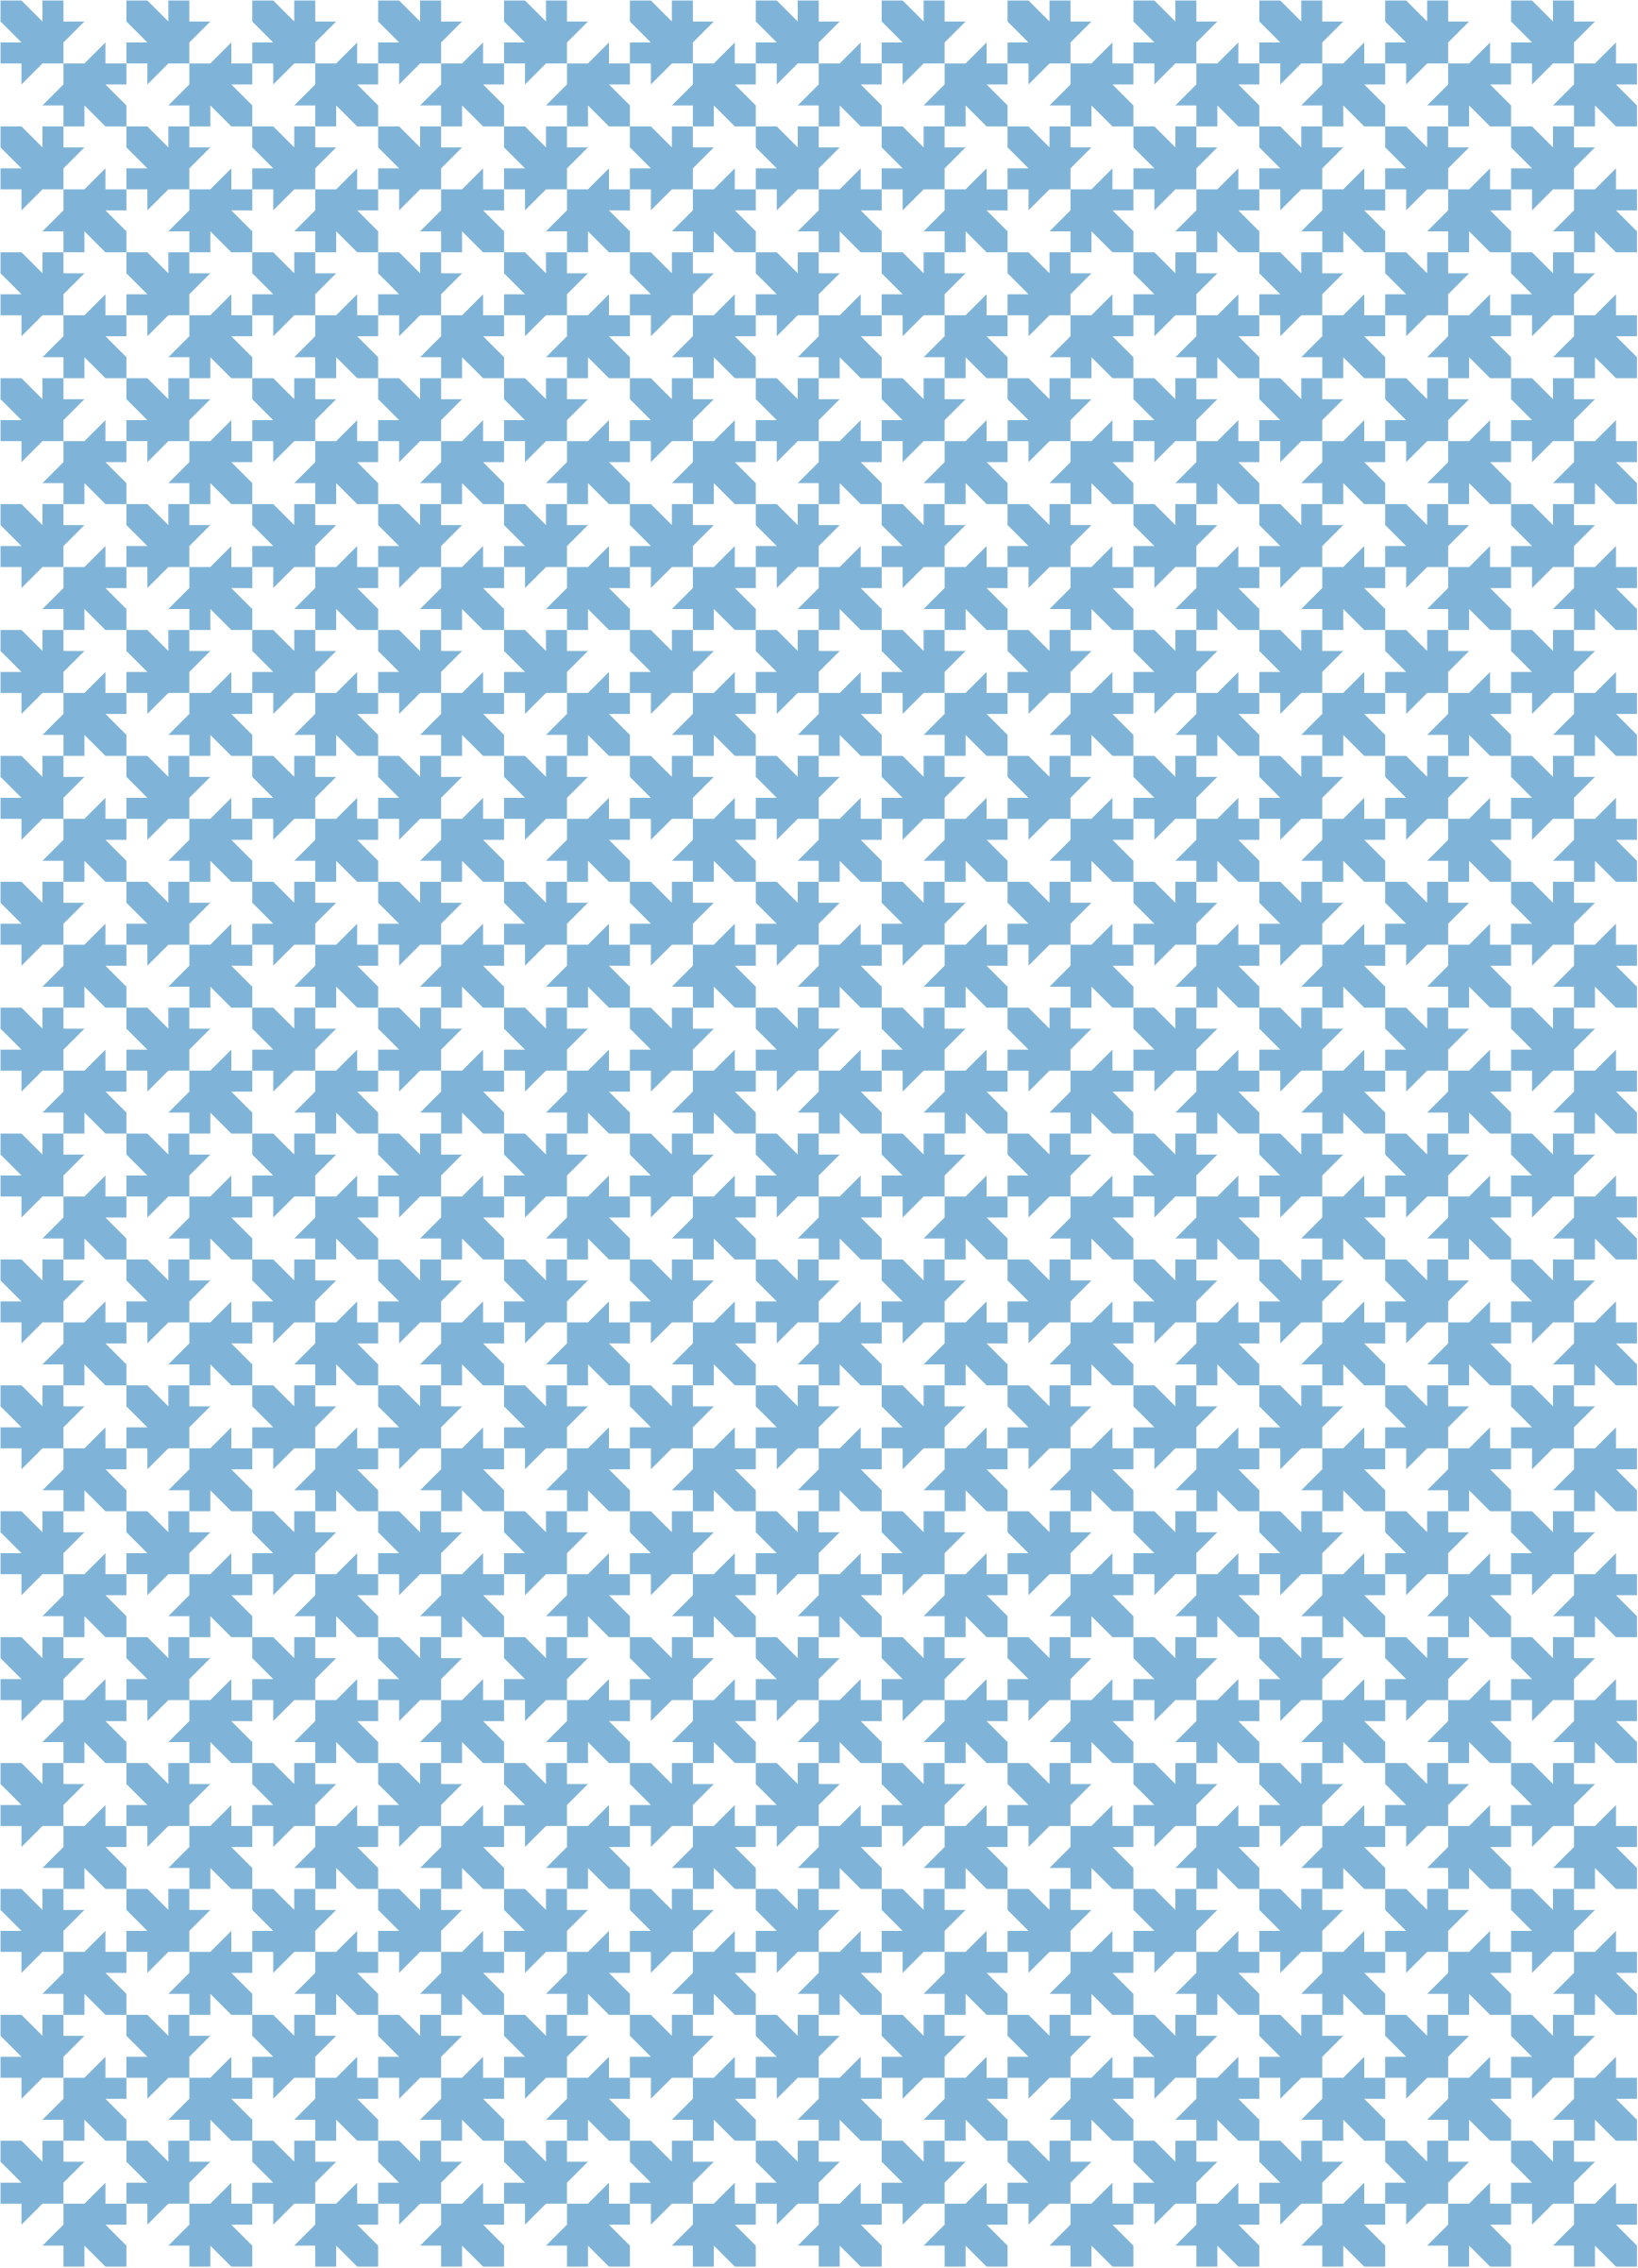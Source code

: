 <?xml version="1.0"?>
<!DOCTYPE ipe SYSTEM "ipe.dtd">
<ipe version="70218" creator="Ipe 7.2.29">
<info created="D:20240716135628" modified="D:20240716143730"/>
<ipestyle name="basic">
<symbol name="arrow/arc(spx)">
<path stroke="sym-stroke" fill="sym-stroke" pen="sym-pen">
0 0 m
-1 0.333 l
-1 -0.333 l
h
</path>
</symbol>
<symbol name="arrow/farc(spx)">
<path stroke="sym-stroke" fill="white" pen="sym-pen">
0 0 m
-1 0.333 l
-1 -0.333 l
h
</path>
</symbol>
<symbol name="arrow/ptarc(spx)">
<path stroke="sym-stroke" fill="sym-stroke" pen="sym-pen">
0 0 m
-1 0.333 l
-0.8 0 l
-1 -0.333 l
h
</path>
</symbol>
<symbol name="arrow/fptarc(spx)">
<path stroke="sym-stroke" fill="white" pen="sym-pen">
0 0 m
-1 0.333 l
-0.8 0 l
-1 -0.333 l
h
</path>
</symbol>
<symbol name="mark/circle(sx)" transformations="translations">
<path fill="sym-stroke">
0.6 0 0 0.6 0 0 e
0.4 0 0 0.4 0 0 e
</path>
</symbol>
<symbol name="mark/disk(sx)" transformations="translations">
<path fill="sym-stroke">
0.6 0 0 0.6 0 0 e
</path>
</symbol>
<symbol name="mark/fdisk(sfx)" transformations="translations">
<group>
<path fill="sym-fill">
0.5 0 0 0.5 0 0 e
</path>
<path fill="sym-stroke" fillrule="eofill">
0.6 0 0 0.6 0 0 e
0.4 0 0 0.4 0 0 e
</path>
</group>
</symbol>
<symbol name="mark/box(sx)" transformations="translations">
<path fill="sym-stroke" fillrule="eofill">
-0.6 -0.6 m
0.6 -0.6 l
0.6 0.6 l
-0.6 0.6 l
h
-0.4 -0.4 m
0.4 -0.4 l
0.4 0.4 l
-0.4 0.4 l
h
</path>
</symbol>
<symbol name="mark/square(sx)" transformations="translations">
<path fill="sym-stroke">
-0.6 -0.6 m
0.6 -0.6 l
0.6 0.6 l
-0.6 0.6 l
h
</path>
</symbol>
<symbol name="mark/fsquare(sfx)" transformations="translations">
<group>
<path fill="sym-fill">
-0.5 -0.5 m
0.5 -0.5 l
0.5 0.5 l
-0.5 0.5 l
h
</path>
<path fill="sym-stroke" fillrule="eofill">
-0.6 -0.6 m
0.6 -0.6 l
0.6 0.6 l
-0.6 0.6 l
h
-0.4 -0.4 m
0.4 -0.4 l
0.4 0.4 l
-0.4 0.4 l
h
</path>
</group>
</symbol>
<symbol name="mark/cross(sx)" transformations="translations">
<group>
<path fill="sym-stroke">
-0.43 -0.57 m
0.57 0.43 l
0.43 0.57 l
-0.57 -0.43 l
h
</path>
<path fill="sym-stroke">
-0.43 0.57 m
0.57 -0.43 l
0.43 -0.57 l
-0.57 0.43 l
h
</path>
</group>
</symbol>
<symbol name="arrow/fnormal(spx)">
<path stroke="sym-stroke" fill="white" pen="sym-pen">
0 0 m
-1 0.333 l
-1 -0.333 l
h
</path>
</symbol>
<symbol name="arrow/pointed(spx)">
<path stroke="sym-stroke" fill="sym-stroke" pen="sym-pen">
0 0 m
-1 0.333 l
-0.8 0 l
-1 -0.333 l
h
</path>
</symbol>
<symbol name="arrow/fpointed(spx)">
<path stroke="sym-stroke" fill="white" pen="sym-pen">
0 0 m
-1 0.333 l
-0.8 0 l
-1 -0.333 l
h
</path>
</symbol>
<symbol name="arrow/linear(spx)">
<path stroke="sym-stroke" pen="sym-pen">
-1 0.333 m
0 0 l
-1 -0.333 l
</path>
</symbol>
<symbol name="arrow/fdouble(spx)">
<path stroke="sym-stroke" fill="white" pen="sym-pen">
0 0 m
-1 0.333 l
-1 -0.333 l
h
-1 0 m
-2 0.333 l
-2 -0.333 l
h
</path>
</symbol>
<symbol name="arrow/double(spx)">
<path stroke="sym-stroke" fill="sym-stroke" pen="sym-pen">
0 0 m
-1 0.333 l
-1 -0.333 l
h
-1 0 m
-2 0.333 l
-2 -0.333 l
h
</path>
</symbol>
<symbol name="arrow/mid-normal(spx)">
<path stroke="sym-stroke" fill="sym-stroke" pen="sym-pen">
0.5 0 m
-0.5 0.333 l
-0.5 -0.333 l
h
</path>
</symbol>
<symbol name="arrow/mid-fnormal(spx)">
<path stroke="sym-stroke" fill="white" pen="sym-pen">
0.5 0 m
-0.5 0.333 l
-0.5 -0.333 l
h
</path>
</symbol>
<symbol name="arrow/mid-pointed(spx)">
<path stroke="sym-stroke" fill="sym-stroke" pen="sym-pen">
0.5 0 m
-0.5 0.333 l
-0.3 0 l
-0.5 -0.333 l
h
</path>
</symbol>
<symbol name="arrow/mid-fpointed(spx)">
<path stroke="sym-stroke" fill="white" pen="sym-pen">
0.5 0 m
-0.5 0.333 l
-0.3 0 l
-0.5 -0.333 l
h
</path>
</symbol>
<symbol name="arrow/mid-double(spx)">
<path stroke="sym-stroke" fill="sym-stroke" pen="sym-pen">
1 0 m
0 0.333 l
0 -0.333 l
h
0 0 m
-1 0.333 l
-1 -0.333 l
h
</path>
</symbol>
<symbol name="arrow/mid-fdouble(spx)">
<path stroke="sym-stroke" fill="white" pen="sym-pen">
1 0 m
0 0.333 l
0 -0.333 l
h
0 0 m
-1 0.333 l
-1 -0.333 l
h
</path>
</symbol>
<anglesize name="22.5 deg" value="22.5"/>
<anglesize name="30 deg" value="30"/>
<anglesize name="45 deg" value="45"/>
<anglesize name="60 deg" value="60"/>
<anglesize name="90 deg" value="90"/>
<arrowsize name="large" value="10"/>
<arrowsize name="small" value="5"/>
<arrowsize name="tiny" value="3"/>
<color name="blue" value="0 0 1"/>
<color name="brown" value="0.647 0.165 0.165"/>
<color name="darkblue" value="0 0 0.545"/>
<color name="darkcyan" value="0 0.545 0.545"/>
<color name="darkgray" value="0.663"/>
<color name="darkgreen" value="0 0.392 0"/>
<color name="darkmagenta" value="0.545 0 0.545"/>
<color name="darkorange" value="1 0.549 0"/>
<color name="darkred" value="0.545 0 0"/>
<color name="gold" value="1 0.843 0"/>
<color name="gray" value="0.745"/>
<color name="green" value="0 1 0"/>
<color name="lightblue" value="0.678 0.847 0.902"/>
<color name="lightcyan" value="0.878 1 1"/>
<color name="lightgray" value="0.827"/>
<color name="lightgreen" value="0.565 0.933 0.565"/>
<color name="lightyellow" value="1 1 0.878"/>
<color name="navy" value="0 0 0.502"/>
<color name="orange" value="1 0.647 0"/>
<color name="pink" value="1 0.753 0.796"/>
<color name="purple" value="0.627 0.125 0.941"/>
<color name="red" value="1 0 0"/>
<color name="seagreen" value="0.18 0.545 0.341"/>
<color name="turquoise" value="0.251 0.878 0.816"/>
<color name="violet" value="0.933 0.51 0.933"/>
<color name="yellow" value="1 1 0"/>
<dashstyle name="dash dot dotted" value="[4 2 1 2 1 2] 0"/>
<dashstyle name="dash dotted" value="[4 2 1 2] 0"/>
<dashstyle name="dashed" value="[4] 0"/>
<dashstyle name="dotted" value="[1 3] 0"/>
<gridsize name="10 pts (~3.5 mm)" value="10"/>
<gridsize name="14 pts (~5 mm)" value="14"/>
<gridsize name="16 pts (~6 mm)" value="16"/>
<gridsize name="20 pts (~7 mm)" value="20"/>
<gridsize name="28 pts (~10 mm)" value="28"/>
<gridsize name="32 pts (~12 mm)" value="32"/>
<gridsize name="4 pts" value="4"/>
<gridsize name="56 pts (~20 mm)" value="56"/>
<gridsize name="8 pts (~3 mm)" value="8"/>
<opacity name="10%" value="0.1"/>
<opacity name="30%" value="0.3"/>
<opacity name="50%" value="0.5"/>
<opacity name="75%" value="0.75"/>
<pen name="fat" value="1.2"/>
<pen name="heavier" value="0.8"/>
<pen name="ultrafat" value="2"/>
<symbolsize name="large" value="5"/>
<symbolsize name="small" value="2"/>
<symbolsize name="tiny" value="1.1"/>
<textsize name="Huge" value="\Huge"/>
<textsize name="LARGE" value="\LARGE"/>
<textsize name="Large" value="\Large"/>
<textsize name="footnote" value="\footnotesize"/>
<textsize name="huge" value="\huge"/>
<textsize name="large" value="\large"/>
<textsize name="script" value="\scriptsize"/>
<textsize name="small" value="\small"/>
<textsize name="tiny" value="\tiny"/>
<textstyle name="center" begin="\begin{center}" end="\end{center}"/>
<textstyle name="item" begin="\begin{itemize}\item{}" end="\end{itemize}"/>
<textstyle name="itemize" begin="\begin{itemize}" end="\end{itemize}"/>
<tiling name="falling" angle="-60" step="4" width="1"/>
<tiling name="rising" angle="30" step="4" width="1"/>
</ipestyle>
<page>
<layer name="alpha"/>
<view layers="alpha" active="alpha"/>
<path layer="alpha" matrix="1 0 0 1 -96 0" fill="0 0.42 0.7" opacity="50%" stroke-opacity="10%">
256 352 m
256 360 l
264 368 l
256 368 l
256 376 l
248 376 l
248 368 l
240 376 l
232 376 l
232 368 l
240 360 l
232 360 l
232 352 l
240 352 l
240 344 l
248 352 l
256 352 l
</path>
<path fill="0 0.42 0.7" opacity="50%" stroke-opacity="10%">
256 352 m
256 360 l
264 368 l
256 368 l
256 376 l
248 376 l
248 368 l
240 376 l
232 376 l
232 368 l
240 360 l
232 360 l
232 352 l
240 352 l
240 344 l
248 352 l
256 352 l
</path>
<path matrix="1 0 0 1 -48 0" fill="0 0.42 0.7" opacity="50%" stroke-opacity="10%">
256 352 m
256 360 l
264 368 l
256 368 l
256 376 l
248 376 l
248 368 l
240 376 l
232 376 l
232 368 l
240 360 l
232 360 l
232 352 l
240 352 l
240 344 l
248 352 l
256 352 l
</path>
<path matrix="1 0 0 1 -144 0" fill="0 0.42 0.7" opacity="50%" stroke-opacity="10%">
256 352 m
256 360 l
264 368 l
256 368 l
256 376 l
248 376 l
248 368 l
240 376 l
232 376 l
232 368 l
240 360 l
232 360 l
232 352 l
240 352 l
240 344 l
248 352 l
256 352 l
</path>
<path matrix="-1 0 0 -1 416 752" fill="0 0.42 0.7" opacity="50%" stroke-opacity="10%">
256 352 m
256 360 l
264 368 l
256 368 l
256 376 l
248 376 l
248 368 l
240 376 l
232 376 l
232 368 l
240 360 l
232 360 l
232 352 l
240 352 l
240 344 l
248 352 l
256 352 l
</path>
<path matrix="-1 0 0 -1 320 752" fill="0 0.42 0.7" opacity="50%" stroke-opacity="10%">
256 352 m
256 360 l
264 368 l
256 368 l
256 376 l
248 376 l
248 368 l
240 376 l
232 376 l
232 368 l
240 360 l
232 360 l
232 352 l
240 352 l
240 344 l
248 352 l
256 352 l
</path>
<path matrix="-1 0 0 -1 368 752" fill="0 0.42 0.7" opacity="50%" stroke-opacity="10%">
256 352 m
256 360 l
264 368 l
256 368 l
256 376 l
248 376 l
248 368 l
240 376 l
232 376 l
232 368 l
240 360 l
232 360 l
232 352 l
240 352 l
240 344 l
248 352 l
256 352 l
</path>
<path matrix="-1 0 0 -1 464 752" fill="0 0.42 0.7" opacity="50%" stroke-opacity="10%">
256 352 m
256 360 l
264 368 l
256 368 l
256 376 l
248 376 l
248 368 l
240 376 l
232 376 l
232 368 l
240 360 l
232 360 l
232 352 l
240 352 l
240 344 l
248 352 l
256 352 l
</path>
<path matrix="1 0 0 1 -96 48" fill="0 0.42 0.7" opacity="50%" stroke-opacity="10%">
256 352 m
256 360 l
264 368 l
256 368 l
256 376 l
248 376 l
248 368 l
240 376 l
232 376 l
232 368 l
240 360 l
232 360 l
232 352 l
240 352 l
240 344 l
248 352 l
256 352 l
</path>
<path matrix="1 0 0 1 0 48" fill="0 0.42 0.7" opacity="50%" stroke-opacity="10%">
256 352 m
256 360 l
264 368 l
256 368 l
256 376 l
248 376 l
248 368 l
240 376 l
232 376 l
232 368 l
240 360 l
232 360 l
232 352 l
240 352 l
240 344 l
248 352 l
256 352 l
</path>
<path matrix="1 0 0 1 -48 48" fill="0 0.42 0.7" opacity="50%" stroke-opacity="10%">
256 352 m
256 360 l
264 368 l
256 368 l
256 376 l
248 376 l
248 368 l
240 376 l
232 376 l
232 368 l
240 360 l
232 360 l
232 352 l
240 352 l
240 344 l
248 352 l
256 352 l
</path>
<path matrix="1 0 0 1 -144 48" fill="0 0.42 0.7" opacity="50%" stroke-opacity="10%">
256 352 m
256 360 l
264 368 l
256 368 l
256 376 l
248 376 l
248 368 l
240 376 l
232 376 l
232 368 l
240 360 l
232 360 l
232 352 l
240 352 l
240 344 l
248 352 l
256 352 l
</path>
<path matrix="-1 0 0 -1 416 800" fill="0 0.42 0.7" opacity="50%" stroke-opacity="10%">
256 352 m
256 360 l
264 368 l
256 368 l
256 376 l
248 376 l
248 368 l
240 376 l
232 376 l
232 368 l
240 360 l
232 360 l
232 352 l
240 352 l
240 344 l
248 352 l
256 352 l
</path>
<path matrix="-1 0 0 -1 320 800" fill="0 0.42 0.7" opacity="50%" stroke-opacity="10%">
256 352 m
256 360 l
264 368 l
256 368 l
256 376 l
248 376 l
248 368 l
240 376 l
232 376 l
232 368 l
240 360 l
232 360 l
232 352 l
240 352 l
240 344 l
248 352 l
256 352 l
</path>
<path matrix="-1 0 0 -1 368 800" fill="0 0.42 0.7" opacity="50%" stroke-opacity="10%">
256 352 m
256 360 l
264 368 l
256 368 l
256 376 l
248 376 l
248 368 l
240 376 l
232 376 l
232 368 l
240 360 l
232 360 l
232 352 l
240 352 l
240 344 l
248 352 l
256 352 l
</path>
<path matrix="-1 0 0 -1 464 800" fill="0 0.42 0.7" opacity="50%" stroke-opacity="10%">
256 352 m
256 360 l
264 368 l
256 368 l
256 376 l
248 376 l
248 368 l
240 376 l
232 376 l
232 368 l
240 360 l
232 360 l
232 352 l
240 352 l
240 344 l
248 352 l
256 352 l
</path>
<path matrix="1 0 0 1 -96 -96" fill="0 0.42 0.7" opacity="50%" stroke-opacity="10%">
256 352 m
256 360 l
264 368 l
256 368 l
256 376 l
248 376 l
248 368 l
240 376 l
232 376 l
232 368 l
240 360 l
232 360 l
232 352 l
240 352 l
240 344 l
248 352 l
256 352 l
</path>
<path matrix="1 0 0 1 0 -96" fill="0 0.42 0.7" opacity="50%" stroke-opacity="10%">
256 352 m
256 360 l
264 368 l
256 368 l
256 376 l
248 376 l
248 368 l
240 376 l
232 376 l
232 368 l
240 360 l
232 360 l
232 352 l
240 352 l
240 344 l
248 352 l
256 352 l
</path>
<path matrix="1 0 0 1 -48 -96" fill="0 0.42 0.7" opacity="50%" stroke-opacity="10%">
256 352 m
256 360 l
264 368 l
256 368 l
256 376 l
248 376 l
248 368 l
240 376 l
232 376 l
232 368 l
240 360 l
232 360 l
232 352 l
240 352 l
240 344 l
248 352 l
256 352 l
</path>
<path matrix="1 0 0 1 -144 -96" fill="0 0.42 0.7" opacity="50%" stroke-opacity="10%">
256 352 m
256 360 l
264 368 l
256 368 l
256 376 l
248 376 l
248 368 l
240 376 l
232 376 l
232 368 l
240 360 l
232 360 l
232 352 l
240 352 l
240 344 l
248 352 l
256 352 l
</path>
<path matrix="-1 0 0 -1 416 656" fill="0 0.42 0.7" opacity="50%" stroke-opacity="10%">
256 352 m
256 360 l
264 368 l
256 368 l
256 376 l
248 376 l
248 368 l
240 376 l
232 376 l
232 368 l
240 360 l
232 360 l
232 352 l
240 352 l
240 344 l
248 352 l
256 352 l
</path>
<path matrix="-1 0 0 -1 320 656" fill="0 0.42 0.7" opacity="50%" stroke-opacity="10%">
256 352 m
256 360 l
264 368 l
256 368 l
256 376 l
248 376 l
248 368 l
240 376 l
232 376 l
232 368 l
240 360 l
232 360 l
232 352 l
240 352 l
240 344 l
248 352 l
256 352 l
</path>
<path matrix="-1 0 0 -1 368 656" fill="0 0.42 0.7" opacity="50%" stroke-opacity="10%">
256 352 m
256 360 l
264 368 l
256 368 l
256 376 l
248 376 l
248 368 l
240 376 l
232 376 l
232 368 l
240 360 l
232 360 l
232 352 l
240 352 l
240 344 l
248 352 l
256 352 l
</path>
<path matrix="-1 0 0 -1 464 656" fill="0 0.42 0.7" opacity="50%" stroke-opacity="10%">
256 352 m
256 360 l
264 368 l
256 368 l
256 376 l
248 376 l
248 368 l
240 376 l
232 376 l
232 368 l
240 360 l
232 360 l
232 352 l
240 352 l
240 344 l
248 352 l
256 352 l
</path>
<path matrix="1 0 0 1 -96 -48" fill="0 0.42 0.7" opacity="50%" stroke-opacity="10%">
256 352 m
256 360 l
264 368 l
256 368 l
256 376 l
248 376 l
248 368 l
240 376 l
232 376 l
232 368 l
240 360 l
232 360 l
232 352 l
240 352 l
240 344 l
248 352 l
256 352 l
</path>
<path matrix="1 0 0 1 0 -48" fill="0 0.42 0.7" opacity="50%" stroke-opacity="10%">
256 352 m
256 360 l
264 368 l
256 368 l
256 376 l
248 376 l
248 368 l
240 376 l
232 376 l
232 368 l
240 360 l
232 360 l
232 352 l
240 352 l
240 344 l
248 352 l
256 352 l
</path>
<path matrix="1 0 0 1 -48 -48" fill="0 0.42 0.7" opacity="50%" stroke-opacity="10%">
256 352 m
256 360 l
264 368 l
256 368 l
256 376 l
248 376 l
248 368 l
240 376 l
232 376 l
232 368 l
240 360 l
232 360 l
232 352 l
240 352 l
240 344 l
248 352 l
256 352 l
</path>
<path matrix="1 0 0 1 -144 -48" fill="0 0.42 0.7" opacity="50%" stroke-opacity="10%">
256 352 m
256 360 l
264 368 l
256 368 l
256 376 l
248 376 l
248 368 l
240 376 l
232 376 l
232 368 l
240 360 l
232 360 l
232 352 l
240 352 l
240 344 l
248 352 l
256 352 l
</path>
<path matrix="-1 0 0 -1 416 704" fill="0 0.42 0.7" opacity="50%" stroke-opacity="10%">
256 352 m
256 360 l
264 368 l
256 368 l
256 376 l
248 376 l
248 368 l
240 376 l
232 376 l
232 368 l
240 360 l
232 360 l
232 352 l
240 352 l
240 344 l
248 352 l
256 352 l
</path>
<path matrix="-1 0 0 -1 320 704" fill="0 0.42 0.7" opacity="50%" stroke-opacity="10%">
256 352 m
256 360 l
264 368 l
256 368 l
256 376 l
248 376 l
248 368 l
240 376 l
232 376 l
232 368 l
240 360 l
232 360 l
232 352 l
240 352 l
240 344 l
248 352 l
256 352 l
</path>
<path matrix="-1 0 0 -1 368 704" fill="0 0.42 0.7" opacity="50%" stroke-opacity="10%">
256 352 m
256 360 l
264 368 l
256 368 l
256 376 l
248 376 l
248 368 l
240 376 l
232 376 l
232 368 l
240 360 l
232 360 l
232 352 l
240 352 l
240 344 l
248 352 l
256 352 l
</path>
<path matrix="-1 0 0 -1 464 704" fill="0 0.42 0.7" opacity="50%" stroke-opacity="10%">
256 352 m
256 360 l
264 368 l
256 368 l
256 376 l
248 376 l
248 368 l
240 376 l
232 376 l
232 368 l
240 360 l
232 360 l
232 352 l
240 352 l
240 344 l
248 352 l
256 352 l
</path>
<path matrix="1 0 0 1 -96 96" fill="0 0.42 0.7" opacity="50%" stroke-opacity="10%">
256 352 m
256 360 l
264 368 l
256 368 l
256 376 l
248 376 l
248 368 l
240 376 l
232 376 l
232 368 l
240 360 l
232 360 l
232 352 l
240 352 l
240 344 l
248 352 l
256 352 l
</path>
<path matrix="1 0 0 1 0 96" fill="0 0.42 0.7" opacity="50%" stroke-opacity="10%">
256 352 m
256 360 l
264 368 l
256 368 l
256 376 l
248 376 l
248 368 l
240 376 l
232 376 l
232 368 l
240 360 l
232 360 l
232 352 l
240 352 l
240 344 l
248 352 l
256 352 l
</path>
<path matrix="1 0 0 1 -48 96" fill="0 0.42 0.7" opacity="50%" stroke-opacity="10%">
256 352 m
256 360 l
264 368 l
256 368 l
256 376 l
248 376 l
248 368 l
240 376 l
232 376 l
232 368 l
240 360 l
232 360 l
232 352 l
240 352 l
240 344 l
248 352 l
256 352 l
</path>
<path matrix="1 0 0 1 -144 96" fill="0 0.42 0.7" opacity="50%" stroke-opacity="10%">
256 352 m
256 360 l
264 368 l
256 368 l
256 376 l
248 376 l
248 368 l
240 376 l
232 376 l
232 368 l
240 360 l
232 360 l
232 352 l
240 352 l
240 344 l
248 352 l
256 352 l
</path>
<path matrix="-1 0 0 -1 416 848" fill="0 0.42 0.7" opacity="50%" stroke-opacity="10%">
256 352 m
256 360 l
264 368 l
256 368 l
256 376 l
248 376 l
248 368 l
240 376 l
232 376 l
232 368 l
240 360 l
232 360 l
232 352 l
240 352 l
240 344 l
248 352 l
256 352 l
</path>
<path matrix="-1 0 0 -1 320 848" fill="0 0.42 0.7" opacity="50%" stroke-opacity="10%">
256 352 m
256 360 l
264 368 l
256 368 l
256 376 l
248 376 l
248 368 l
240 376 l
232 376 l
232 368 l
240 360 l
232 360 l
232 352 l
240 352 l
240 344 l
248 352 l
256 352 l
</path>
<path matrix="-1 0 0 -1 368 848" fill="0 0.42 0.7" opacity="50%" stroke-opacity="10%">
256 352 m
256 360 l
264 368 l
256 368 l
256 376 l
248 376 l
248 368 l
240 376 l
232 376 l
232 368 l
240 360 l
232 360 l
232 352 l
240 352 l
240 344 l
248 352 l
256 352 l
</path>
<path matrix="-1 0 0 -1 464 848" fill="0 0.42 0.7" opacity="50%" stroke-opacity="10%">
256 352 m
256 360 l
264 368 l
256 368 l
256 376 l
248 376 l
248 368 l
240 376 l
232 376 l
232 368 l
240 360 l
232 360 l
232 352 l
240 352 l
240 344 l
248 352 l
256 352 l
</path>
<path matrix="1 0 0 1 -96 144" fill="0 0.42 0.7" opacity="50%" stroke-opacity="10%">
256 352 m
256 360 l
264 368 l
256 368 l
256 376 l
248 376 l
248 368 l
240 376 l
232 376 l
232 368 l
240 360 l
232 360 l
232 352 l
240 352 l
240 344 l
248 352 l
256 352 l
</path>
<path matrix="1 0 0 1 0 144" fill="0 0.42 0.7" opacity="50%" stroke-opacity="10%">
256 352 m
256 360 l
264 368 l
256 368 l
256 376 l
248 376 l
248 368 l
240 376 l
232 376 l
232 368 l
240 360 l
232 360 l
232 352 l
240 352 l
240 344 l
248 352 l
256 352 l
</path>
<path matrix="1 0 0 1 -48 144" fill="0 0.42 0.7" opacity="50%" stroke-opacity="10%">
256 352 m
256 360 l
264 368 l
256 368 l
256 376 l
248 376 l
248 368 l
240 376 l
232 376 l
232 368 l
240 360 l
232 360 l
232 352 l
240 352 l
240 344 l
248 352 l
256 352 l
</path>
<path matrix="1 0 0 1 -144 144" fill="0 0.42 0.7" opacity="50%" stroke-opacity="10%">
256 352 m
256 360 l
264 368 l
256 368 l
256 376 l
248 376 l
248 368 l
240 376 l
232 376 l
232 368 l
240 360 l
232 360 l
232 352 l
240 352 l
240 344 l
248 352 l
256 352 l
</path>
<path matrix="-1 0 0 -1 416 896" fill="0 0.42 0.7" opacity="50%" stroke-opacity="10%">
256 352 m
256 360 l
264 368 l
256 368 l
256 376 l
248 376 l
248 368 l
240 376 l
232 376 l
232 368 l
240 360 l
232 360 l
232 352 l
240 352 l
240 344 l
248 352 l
256 352 l
</path>
<path matrix="-1 0 0 -1 320 896" fill="0 0.42 0.7" opacity="50%" stroke-opacity="10%">
256 352 m
256 360 l
264 368 l
256 368 l
256 376 l
248 376 l
248 368 l
240 376 l
232 376 l
232 368 l
240 360 l
232 360 l
232 352 l
240 352 l
240 344 l
248 352 l
256 352 l
</path>
<path matrix="-1 0 0 -1 368 896" fill="0 0.42 0.7" opacity="50%" stroke-opacity="10%">
256 352 m
256 360 l
264 368 l
256 368 l
256 376 l
248 376 l
248 368 l
240 376 l
232 376 l
232 368 l
240 360 l
232 360 l
232 352 l
240 352 l
240 344 l
248 352 l
256 352 l
</path>
<path matrix="-1 0 0 -1 464 896" fill="0 0.42 0.7" opacity="50%" stroke-opacity="10%">
256 352 m
256 360 l
264 368 l
256 368 l
256 376 l
248 376 l
248 368 l
240 376 l
232 376 l
232 368 l
240 360 l
232 360 l
232 352 l
240 352 l
240 344 l
248 352 l
256 352 l
</path>
<path matrix="1 0 0 1 96 96" fill="0 0.42 0.7" opacity="50%" stroke-opacity="10%">
256 352 m
256 360 l
264 368 l
256 368 l
256 376 l
248 376 l
248 368 l
240 376 l
232 376 l
232 368 l
240 360 l
232 360 l
232 352 l
240 352 l
240 344 l
248 352 l
256 352 l
</path>
<path matrix="1 0 0 1 192 96" fill="0 0.42 0.7" opacity="50%" stroke-opacity="10%">
256 352 m
256 360 l
264 368 l
256 368 l
256 376 l
248 376 l
248 368 l
240 376 l
232 376 l
232 368 l
240 360 l
232 360 l
232 352 l
240 352 l
240 344 l
248 352 l
256 352 l
</path>
<path matrix="1 0 0 1 144 96" fill="0 0.42 0.7" opacity="50%" stroke-opacity="10%">
256 352 m
256 360 l
264 368 l
256 368 l
256 376 l
248 376 l
248 368 l
240 376 l
232 376 l
232 368 l
240 360 l
232 360 l
232 352 l
240 352 l
240 344 l
248 352 l
256 352 l
</path>
<path matrix="1 0 0 1 48 96" fill="0 0.42 0.7" opacity="50%" stroke-opacity="10%">
256 352 m
256 360 l
264 368 l
256 368 l
256 376 l
248 376 l
248 368 l
240 376 l
232 376 l
232 368 l
240 360 l
232 360 l
232 352 l
240 352 l
240 344 l
248 352 l
256 352 l
</path>
<path matrix="-1 0 0 -1 608 848" fill="0 0.42 0.7" opacity="50%" stroke-opacity="10%">
256 352 m
256 360 l
264 368 l
256 368 l
256 376 l
248 376 l
248 368 l
240 376 l
232 376 l
232 368 l
240 360 l
232 360 l
232 352 l
240 352 l
240 344 l
248 352 l
256 352 l
</path>
<path matrix="-1 0 0 -1 512 848" fill="0 0.42 0.7" opacity="50%" stroke-opacity="10%">
256 352 m
256 360 l
264 368 l
256 368 l
256 376 l
248 376 l
248 368 l
240 376 l
232 376 l
232 368 l
240 360 l
232 360 l
232 352 l
240 352 l
240 344 l
248 352 l
256 352 l
</path>
<path matrix="-1 0 0 -1 560 848" fill="0 0.42 0.7" opacity="50%" stroke-opacity="10%">
256 352 m
256 360 l
264 368 l
256 368 l
256 376 l
248 376 l
248 368 l
240 376 l
232 376 l
232 368 l
240 360 l
232 360 l
232 352 l
240 352 l
240 344 l
248 352 l
256 352 l
</path>
<path matrix="-1 0 0 -1 656 848" fill="0 0.42 0.7" opacity="50%" stroke-opacity="10%">
256 352 m
256 360 l
264 368 l
256 368 l
256 376 l
248 376 l
248 368 l
240 376 l
232 376 l
232 368 l
240 360 l
232 360 l
232 352 l
240 352 l
240 344 l
248 352 l
256 352 l
</path>
<path matrix="1 0 0 1 96 144" fill="0 0.42 0.7" opacity="50%" stroke-opacity="10%">
256 352 m
256 360 l
264 368 l
256 368 l
256 376 l
248 376 l
248 368 l
240 376 l
232 376 l
232 368 l
240 360 l
232 360 l
232 352 l
240 352 l
240 344 l
248 352 l
256 352 l
</path>
<path matrix="1 0 0 1 192 144" fill="0 0.42 0.7" opacity="50%" stroke-opacity="10%">
256 352 m
256 360 l
264 368 l
256 368 l
256 376 l
248 376 l
248 368 l
240 376 l
232 376 l
232 368 l
240 360 l
232 360 l
232 352 l
240 352 l
240 344 l
248 352 l
256 352 l
</path>
<path matrix="1 0 0 1 144 144" fill="0 0.42 0.7" opacity="50%" stroke-opacity="10%">
256 352 m
256 360 l
264 368 l
256 368 l
256 376 l
248 376 l
248 368 l
240 376 l
232 376 l
232 368 l
240 360 l
232 360 l
232 352 l
240 352 l
240 344 l
248 352 l
256 352 l
</path>
<path matrix="1 0 0 1 48 144" fill="0 0.42 0.7" opacity="50%" stroke-opacity="10%">
256 352 m
256 360 l
264 368 l
256 368 l
256 376 l
248 376 l
248 368 l
240 376 l
232 376 l
232 368 l
240 360 l
232 360 l
232 352 l
240 352 l
240 344 l
248 352 l
256 352 l
</path>
<path matrix="-1 0 0 -1 608 896" fill="0 0.42 0.7" opacity="50%" stroke-opacity="10%">
256 352 m
256 360 l
264 368 l
256 368 l
256 376 l
248 376 l
248 368 l
240 376 l
232 376 l
232 368 l
240 360 l
232 360 l
232 352 l
240 352 l
240 344 l
248 352 l
256 352 l
</path>
<path matrix="-1 0 0 -1 512 896" fill="0 0.42 0.7" opacity="50%" stroke-opacity="10%">
256 352 m
256 360 l
264 368 l
256 368 l
256 376 l
248 376 l
248 368 l
240 376 l
232 376 l
232 368 l
240 360 l
232 360 l
232 352 l
240 352 l
240 344 l
248 352 l
256 352 l
</path>
<path matrix="-1 0 0 -1 560 896" fill="0 0.42 0.7" opacity="50%" stroke-opacity="10%">
256 352 m
256 360 l
264 368 l
256 368 l
256 376 l
248 376 l
248 368 l
240 376 l
232 376 l
232 368 l
240 360 l
232 360 l
232 352 l
240 352 l
240 344 l
248 352 l
256 352 l
</path>
<path matrix="-1 0 0 -1 656 896" fill="0 0.42 0.7" opacity="50%" stroke-opacity="10%">
256 352 m
256 360 l
264 368 l
256 368 l
256 376 l
248 376 l
248 368 l
240 376 l
232 376 l
232 368 l
240 360 l
232 360 l
232 352 l
240 352 l
240 344 l
248 352 l
256 352 l
</path>
<path matrix="1 0 0 1 96 0" fill="0 0.42 0.7" opacity="50%" stroke-opacity="10%">
256 352 m
256 360 l
264 368 l
256 368 l
256 376 l
248 376 l
248 368 l
240 376 l
232 376 l
232 368 l
240 360 l
232 360 l
232 352 l
240 352 l
240 344 l
248 352 l
256 352 l
</path>
<path matrix="1 0 0 1 192 0" fill="0 0.42 0.7" opacity="50%" stroke-opacity="10%">
256 352 m
256 360 l
264 368 l
256 368 l
256 376 l
248 376 l
248 368 l
240 376 l
232 376 l
232 368 l
240 360 l
232 360 l
232 352 l
240 352 l
240 344 l
248 352 l
256 352 l
</path>
<path matrix="1 0 0 1 144 0" fill="0 0.42 0.7" opacity="50%" stroke-opacity="10%">
256 352 m
256 360 l
264 368 l
256 368 l
256 376 l
248 376 l
248 368 l
240 376 l
232 376 l
232 368 l
240 360 l
232 360 l
232 352 l
240 352 l
240 344 l
248 352 l
256 352 l
</path>
<path matrix="1 0 0 1 48 0" fill="0 0.42 0.7" opacity="50%" stroke-opacity="10%">
256 352 m
256 360 l
264 368 l
256 368 l
256 376 l
248 376 l
248 368 l
240 376 l
232 376 l
232 368 l
240 360 l
232 360 l
232 352 l
240 352 l
240 344 l
248 352 l
256 352 l
</path>
<path matrix="-1 0 0 -1 608 752" fill="0 0.42 0.7" opacity="50%" stroke-opacity="10%">
256 352 m
256 360 l
264 368 l
256 368 l
256 376 l
248 376 l
248 368 l
240 376 l
232 376 l
232 368 l
240 360 l
232 360 l
232 352 l
240 352 l
240 344 l
248 352 l
256 352 l
</path>
<path matrix="-1 0 0 -1 512 752" fill="0 0.42 0.7" opacity="50%" stroke-opacity="10%">
256 352 m
256 360 l
264 368 l
256 368 l
256 376 l
248 376 l
248 368 l
240 376 l
232 376 l
232 368 l
240 360 l
232 360 l
232 352 l
240 352 l
240 344 l
248 352 l
256 352 l
</path>
<path matrix="-1 0 0 -1 560 752" fill="0 0.42 0.7" opacity="50%" stroke-opacity="10%">
256 352 m
256 360 l
264 368 l
256 368 l
256 376 l
248 376 l
248 368 l
240 376 l
232 376 l
232 368 l
240 360 l
232 360 l
232 352 l
240 352 l
240 344 l
248 352 l
256 352 l
</path>
<path matrix="-1 0 0 -1 656 752" fill="0 0.42 0.7" opacity="50%" stroke-opacity="10%">
256 352 m
256 360 l
264 368 l
256 368 l
256 376 l
248 376 l
248 368 l
240 376 l
232 376 l
232 368 l
240 360 l
232 360 l
232 352 l
240 352 l
240 344 l
248 352 l
256 352 l
</path>
<path matrix="1 0 0 1 96 48" fill="0 0.42 0.7" opacity="50%" stroke-opacity="10%">
256 352 m
256 360 l
264 368 l
256 368 l
256 376 l
248 376 l
248 368 l
240 376 l
232 376 l
232 368 l
240 360 l
232 360 l
232 352 l
240 352 l
240 344 l
248 352 l
256 352 l
</path>
<path matrix="1 0 0 1 192 48" fill="0 0.42 0.7" opacity="50%" stroke-opacity="10%">
256 352 m
256 360 l
264 368 l
256 368 l
256 376 l
248 376 l
248 368 l
240 376 l
232 376 l
232 368 l
240 360 l
232 360 l
232 352 l
240 352 l
240 344 l
248 352 l
256 352 l
</path>
<path matrix="1 0 0 1 144 48" fill="0 0.42 0.7" opacity="50%" stroke-opacity="10%">
256 352 m
256 360 l
264 368 l
256 368 l
256 376 l
248 376 l
248 368 l
240 376 l
232 376 l
232 368 l
240 360 l
232 360 l
232 352 l
240 352 l
240 344 l
248 352 l
256 352 l
</path>
<path matrix="1 0 0 1 48 48" fill="0 0.42 0.7" opacity="50%" stroke-opacity="10%">
256 352 m
256 360 l
264 368 l
256 368 l
256 376 l
248 376 l
248 368 l
240 376 l
232 376 l
232 368 l
240 360 l
232 360 l
232 352 l
240 352 l
240 344 l
248 352 l
256 352 l
</path>
<path matrix="-1 0 0 -1 608 800" fill="0 0.42 0.7" opacity="50%" stroke-opacity="10%">
256 352 m
256 360 l
264 368 l
256 368 l
256 376 l
248 376 l
248 368 l
240 376 l
232 376 l
232 368 l
240 360 l
232 360 l
232 352 l
240 352 l
240 344 l
248 352 l
256 352 l
</path>
<path matrix="-1 0 0 -1 512 800" fill="0 0.42 0.7" opacity="50%" stroke-opacity="10%">
256 352 m
256 360 l
264 368 l
256 368 l
256 376 l
248 376 l
248 368 l
240 376 l
232 376 l
232 368 l
240 360 l
232 360 l
232 352 l
240 352 l
240 344 l
248 352 l
256 352 l
</path>
<path matrix="-1 0 0 -1 560 800" fill="0 0.42 0.7" opacity="50%" stroke-opacity="10%">
256 352 m
256 360 l
264 368 l
256 368 l
256 376 l
248 376 l
248 368 l
240 376 l
232 376 l
232 368 l
240 360 l
232 360 l
232 352 l
240 352 l
240 344 l
248 352 l
256 352 l
</path>
<path matrix="-1 0 0 -1 656 800" fill="0 0.42 0.7" opacity="50%" stroke-opacity="10%">
256 352 m
256 360 l
264 368 l
256 368 l
256 376 l
248 376 l
248 368 l
240 376 l
232 376 l
232 368 l
240 360 l
232 360 l
232 352 l
240 352 l
240 344 l
248 352 l
256 352 l
</path>
<path matrix="1 0 0 1 96 -96" fill="0 0.42 0.7" opacity="50%" stroke-opacity="10%">
256 352 m
256 360 l
264 368 l
256 368 l
256 376 l
248 376 l
248 368 l
240 376 l
232 376 l
232 368 l
240 360 l
232 360 l
232 352 l
240 352 l
240 344 l
248 352 l
256 352 l
</path>
<path matrix="1 0 0 1 192 -96" fill="0 0.42 0.7" opacity="50%" stroke-opacity="10%">
256 352 m
256 360 l
264 368 l
256 368 l
256 376 l
248 376 l
248 368 l
240 376 l
232 376 l
232 368 l
240 360 l
232 360 l
232 352 l
240 352 l
240 344 l
248 352 l
256 352 l
</path>
<path matrix="1 0 0 1 144 -96" fill="0 0.42 0.7" opacity="50%" stroke-opacity="10%">
256 352 m
256 360 l
264 368 l
256 368 l
256 376 l
248 376 l
248 368 l
240 376 l
232 376 l
232 368 l
240 360 l
232 360 l
232 352 l
240 352 l
240 344 l
248 352 l
256 352 l
</path>
<path matrix="1 0 0 1 48 -96" fill="0 0.42 0.7" opacity="50%" stroke-opacity="10%">
256 352 m
256 360 l
264 368 l
256 368 l
256 376 l
248 376 l
248 368 l
240 376 l
232 376 l
232 368 l
240 360 l
232 360 l
232 352 l
240 352 l
240 344 l
248 352 l
256 352 l
</path>
<path matrix="-1 0 0 -1 608 656" fill="0 0.42 0.7" opacity="50%" stroke-opacity="10%">
256 352 m
256 360 l
264 368 l
256 368 l
256 376 l
248 376 l
248 368 l
240 376 l
232 376 l
232 368 l
240 360 l
232 360 l
232 352 l
240 352 l
240 344 l
248 352 l
256 352 l
</path>
<path matrix="-1 0 0 -1 512 656" fill="0 0.42 0.7" opacity="50%" stroke-opacity="10%">
256 352 m
256 360 l
264 368 l
256 368 l
256 376 l
248 376 l
248 368 l
240 376 l
232 376 l
232 368 l
240 360 l
232 360 l
232 352 l
240 352 l
240 344 l
248 352 l
256 352 l
</path>
<path matrix="-1 0 0 -1 560 656" fill="0 0.42 0.7" opacity="50%" stroke-opacity="10%">
256 352 m
256 360 l
264 368 l
256 368 l
256 376 l
248 376 l
248 368 l
240 376 l
232 376 l
232 368 l
240 360 l
232 360 l
232 352 l
240 352 l
240 344 l
248 352 l
256 352 l
</path>
<path matrix="-1 0 0 -1 656 656" fill="0 0.42 0.7" opacity="50%" stroke-opacity="10%">
256 352 m
256 360 l
264 368 l
256 368 l
256 376 l
248 376 l
248 368 l
240 376 l
232 376 l
232 368 l
240 360 l
232 360 l
232 352 l
240 352 l
240 344 l
248 352 l
256 352 l
</path>
<path matrix="1 0 0 1 96 -48" fill="0 0.42 0.7" opacity="50%" stroke-opacity="10%">
256 352 m
256 360 l
264 368 l
256 368 l
256 376 l
248 376 l
248 368 l
240 376 l
232 376 l
232 368 l
240 360 l
232 360 l
232 352 l
240 352 l
240 344 l
248 352 l
256 352 l
</path>
<path matrix="1 0 0 1 192 -48" fill="0 0.42 0.7" opacity="50%" stroke-opacity="10%">
256 352 m
256 360 l
264 368 l
256 368 l
256 376 l
248 376 l
248 368 l
240 376 l
232 376 l
232 368 l
240 360 l
232 360 l
232 352 l
240 352 l
240 344 l
248 352 l
256 352 l
</path>
<path matrix="1 0 0 1 144 -48" fill="0 0.42 0.7" opacity="50%" stroke-opacity="10%">
256 352 m
256 360 l
264 368 l
256 368 l
256 376 l
248 376 l
248 368 l
240 376 l
232 376 l
232 368 l
240 360 l
232 360 l
232 352 l
240 352 l
240 344 l
248 352 l
256 352 l
</path>
<path matrix="1 0 0 1 48 -48" fill="0 0.42 0.7" opacity="50%" stroke-opacity="10%">
256 352 m
256 360 l
264 368 l
256 368 l
256 376 l
248 376 l
248 368 l
240 376 l
232 376 l
232 368 l
240 360 l
232 360 l
232 352 l
240 352 l
240 344 l
248 352 l
256 352 l
</path>
<path matrix="-1 0 0 -1 608 704" fill="0 0.42 0.7" opacity="50%" stroke-opacity="10%">
256 352 m
256 360 l
264 368 l
256 368 l
256 376 l
248 376 l
248 368 l
240 376 l
232 376 l
232 368 l
240 360 l
232 360 l
232 352 l
240 352 l
240 344 l
248 352 l
256 352 l
</path>
<path matrix="-1 0 0 -1 512 704" fill="0 0.42 0.7" opacity="50%" stroke-opacity="10%">
256 352 m
256 360 l
264 368 l
256 368 l
256 376 l
248 376 l
248 368 l
240 376 l
232 376 l
232 368 l
240 360 l
232 360 l
232 352 l
240 352 l
240 344 l
248 352 l
256 352 l
</path>
<path matrix="-1 0 0 -1 560 704" fill="0 0.42 0.7" opacity="50%" stroke-opacity="10%">
256 352 m
256 360 l
264 368 l
256 368 l
256 376 l
248 376 l
248 368 l
240 376 l
232 376 l
232 368 l
240 360 l
232 360 l
232 352 l
240 352 l
240 344 l
248 352 l
256 352 l
</path>
<path matrix="-1 0 0 -1 656 704" fill="0 0.42 0.7" opacity="50%" stroke-opacity="10%">
256 352 m
256 360 l
264 368 l
256 368 l
256 376 l
248 376 l
248 368 l
240 376 l
232 376 l
232 368 l
240 360 l
232 360 l
232 352 l
240 352 l
240 344 l
248 352 l
256 352 l
</path>
<path matrix="1 0 0 1 288 -96" fill="0 0.42 0.7" opacity="50%" stroke-opacity="10%">
256 352 m
256 360 l
264 368 l
256 368 l
256 376 l
248 376 l
248 368 l
240 376 l
232 376 l
232 368 l
240 360 l
232 360 l
232 352 l
240 352 l
240 344 l
248 352 l
256 352 l
</path>
<path matrix="1 0 0 1 336 -96" fill="0 0.42 0.7" opacity="50%" stroke-opacity="10%">
256 352 m
256 360 l
264 368 l
256 368 l
256 376 l
248 376 l
248 368 l
240 376 l
232 376 l
232 368 l
240 360 l
232 360 l
232 352 l
240 352 l
240 344 l
248 352 l
256 352 l
</path>
<path matrix="1 0 0 1 240 -96" fill="0 0.42 0.7" opacity="50%" stroke-opacity="10%">
256 352 m
256 360 l
264 368 l
256 368 l
256 376 l
248 376 l
248 368 l
240 376 l
232 376 l
232 368 l
240 360 l
232 360 l
232 352 l
240 352 l
240 344 l
248 352 l
256 352 l
</path>
<path matrix="-1 0 0 -1 800 656" fill="0 0.42 0.7" opacity="50%" stroke-opacity="10%">
256 352 m
256 360 l
264 368 l
256 368 l
256 376 l
248 376 l
248 368 l
240 376 l
232 376 l
232 368 l
240 360 l
232 360 l
232 352 l
240 352 l
240 344 l
248 352 l
256 352 l
</path>
<path matrix="-1 0 0 -1 704 656" fill="0 0.42 0.7" opacity="50%" stroke-opacity="10%">
256 352 m
256 360 l
264 368 l
256 368 l
256 376 l
248 376 l
248 368 l
240 376 l
232 376 l
232 368 l
240 360 l
232 360 l
232 352 l
240 352 l
240 344 l
248 352 l
256 352 l
</path>
<path matrix="-1 0 0 -1 752 656" fill="0 0.42 0.7" opacity="50%" stroke-opacity="10%">
256 352 m
256 360 l
264 368 l
256 368 l
256 376 l
248 376 l
248 368 l
240 376 l
232 376 l
232 368 l
240 360 l
232 360 l
232 352 l
240 352 l
240 344 l
248 352 l
256 352 l
</path>
<path matrix="-1 0 0 -1 848 656" fill="0 0.42 0.7" opacity="50%" stroke-opacity="10%">
256 352 m
256 360 l
264 368 l
256 368 l
256 376 l
248 376 l
248 368 l
240 376 l
232 376 l
232 368 l
240 360 l
232 360 l
232 352 l
240 352 l
240 344 l
248 352 l
256 352 l
</path>
<path matrix="1 0 0 1 288 -48" fill="0 0.42 0.7" opacity="50%" stroke-opacity="10%">
256 352 m
256 360 l
264 368 l
256 368 l
256 376 l
248 376 l
248 368 l
240 376 l
232 376 l
232 368 l
240 360 l
232 360 l
232 352 l
240 352 l
240 344 l
248 352 l
256 352 l
</path>
<path matrix="1 0 0 1 336 -48" fill="0 0.42 0.7" opacity="50%" stroke-opacity="10%">
256 352 m
256 360 l
264 368 l
256 368 l
256 376 l
248 376 l
248 368 l
240 376 l
232 376 l
232 368 l
240 360 l
232 360 l
232 352 l
240 352 l
240 344 l
248 352 l
256 352 l
</path>
<path matrix="1 0 0 1 240 -48" fill="0 0.42 0.7" opacity="50%" stroke-opacity="10%">
256 352 m
256 360 l
264 368 l
256 368 l
256 376 l
248 376 l
248 368 l
240 376 l
232 376 l
232 368 l
240 360 l
232 360 l
232 352 l
240 352 l
240 344 l
248 352 l
256 352 l
</path>
<path matrix="-1 0 0 -1 800 704" fill="0 0.42 0.7" opacity="50%" stroke-opacity="10%">
256 352 m
256 360 l
264 368 l
256 368 l
256 376 l
248 376 l
248 368 l
240 376 l
232 376 l
232 368 l
240 360 l
232 360 l
232 352 l
240 352 l
240 344 l
248 352 l
256 352 l
</path>
<path matrix="-1 0 0 -1 704 704" fill="0 0.42 0.7" opacity="50%" stroke-opacity="10%">
256 352 m
256 360 l
264 368 l
256 368 l
256 376 l
248 376 l
248 368 l
240 376 l
232 376 l
232 368 l
240 360 l
232 360 l
232 352 l
240 352 l
240 344 l
248 352 l
256 352 l
</path>
<path matrix="-1 0 0 -1 752 704" fill="0 0.42 0.7" opacity="50%" stroke-opacity="10%">
256 352 m
256 360 l
264 368 l
256 368 l
256 376 l
248 376 l
248 368 l
240 376 l
232 376 l
232 368 l
240 360 l
232 360 l
232 352 l
240 352 l
240 344 l
248 352 l
256 352 l
</path>
<path matrix="-1 0 0 -1 848 704" fill="0 0.42 0.7" opacity="50%" stroke-opacity="10%">
256 352 m
256 360 l
264 368 l
256 368 l
256 376 l
248 376 l
248 368 l
240 376 l
232 376 l
232 368 l
240 360 l
232 360 l
232 352 l
240 352 l
240 344 l
248 352 l
256 352 l
</path>
<path matrix="1 0 0 1 288 0" fill="0 0.42 0.7" opacity="50%" stroke-opacity="10%">
256 352 m
256 360 l
264 368 l
256 368 l
256 376 l
248 376 l
248 368 l
240 376 l
232 376 l
232 368 l
240 360 l
232 360 l
232 352 l
240 352 l
240 344 l
248 352 l
256 352 l
</path>
<path matrix="1 0 0 1 336 0" fill="0 0.42 0.7" opacity="50%" stroke-opacity="10%">
256 352 m
256 360 l
264 368 l
256 368 l
256 376 l
248 376 l
248 368 l
240 376 l
232 376 l
232 368 l
240 360 l
232 360 l
232 352 l
240 352 l
240 344 l
248 352 l
256 352 l
</path>
<path matrix="1 0 0 1 240 0" fill="0 0.42 0.7" opacity="50%" stroke-opacity="10%">
256 352 m
256 360 l
264 368 l
256 368 l
256 376 l
248 376 l
248 368 l
240 376 l
232 376 l
232 368 l
240 360 l
232 360 l
232 352 l
240 352 l
240 344 l
248 352 l
256 352 l
</path>
<path matrix="-1 0 0 -1 800 752" fill="0 0.42 0.7" opacity="50%" stroke-opacity="10%">
256 352 m
256 360 l
264 368 l
256 368 l
256 376 l
248 376 l
248 368 l
240 376 l
232 376 l
232 368 l
240 360 l
232 360 l
232 352 l
240 352 l
240 344 l
248 352 l
256 352 l
</path>
<path matrix="-1 0 0 -1 704 752" fill="0 0.42 0.7" opacity="50%" stroke-opacity="10%">
256 352 m
256 360 l
264 368 l
256 368 l
256 376 l
248 376 l
248 368 l
240 376 l
232 376 l
232 368 l
240 360 l
232 360 l
232 352 l
240 352 l
240 344 l
248 352 l
256 352 l
</path>
<path matrix="-1 0 0 -1 752 752" fill="0 0.42 0.7" opacity="50%" stroke-opacity="10%">
256 352 m
256 360 l
264 368 l
256 368 l
256 376 l
248 376 l
248 368 l
240 376 l
232 376 l
232 368 l
240 360 l
232 360 l
232 352 l
240 352 l
240 344 l
248 352 l
256 352 l
</path>
<path matrix="-1 0 0 -1 848 752" fill="0 0.42 0.7" opacity="50%" stroke-opacity="10%">
256 352 m
256 360 l
264 368 l
256 368 l
256 376 l
248 376 l
248 368 l
240 376 l
232 376 l
232 368 l
240 360 l
232 360 l
232 352 l
240 352 l
240 344 l
248 352 l
256 352 l
</path>
<path matrix="1 0 0 1 288 48" fill="0 0.42 0.7" opacity="50%" stroke-opacity="10%">
256 352 m
256 360 l
264 368 l
256 368 l
256 376 l
248 376 l
248 368 l
240 376 l
232 376 l
232 368 l
240 360 l
232 360 l
232 352 l
240 352 l
240 344 l
248 352 l
256 352 l
</path>
<path matrix="1 0 0 1 336 48" fill="0 0.42 0.7" opacity="50%" stroke-opacity="10%">
256 352 m
256 360 l
264 368 l
256 368 l
256 376 l
248 376 l
248 368 l
240 376 l
232 376 l
232 368 l
240 360 l
232 360 l
232 352 l
240 352 l
240 344 l
248 352 l
256 352 l
</path>
<path matrix="1 0 0 1 240 48" fill="0 0.42 0.7" opacity="50%" stroke-opacity="10%">
256 352 m
256 360 l
264 368 l
256 368 l
256 376 l
248 376 l
248 368 l
240 376 l
232 376 l
232 368 l
240 360 l
232 360 l
232 352 l
240 352 l
240 344 l
248 352 l
256 352 l
</path>
<path matrix="-1 0 0 -1 800 800" fill="0 0.42 0.7" opacity="50%" stroke-opacity="10%">
256 352 m
256 360 l
264 368 l
256 368 l
256 376 l
248 376 l
248 368 l
240 376 l
232 376 l
232 368 l
240 360 l
232 360 l
232 352 l
240 352 l
240 344 l
248 352 l
256 352 l
</path>
<path matrix="-1 0 0 -1 704 800" fill="0 0.42 0.7" opacity="50%" stroke-opacity="10%">
256 352 m
256 360 l
264 368 l
256 368 l
256 376 l
248 376 l
248 368 l
240 376 l
232 376 l
232 368 l
240 360 l
232 360 l
232 352 l
240 352 l
240 344 l
248 352 l
256 352 l
</path>
<path matrix="-1 0 0 -1 752 800" fill="0 0.42 0.7" opacity="50%" stroke-opacity="10%">
256 352 m
256 360 l
264 368 l
256 368 l
256 376 l
248 376 l
248 368 l
240 376 l
232 376 l
232 368 l
240 360 l
232 360 l
232 352 l
240 352 l
240 344 l
248 352 l
256 352 l
</path>
<path matrix="-1 0 0 -1 848 800" fill="0 0.42 0.7" opacity="50%" stroke-opacity="10%">
256 352 m
256 360 l
264 368 l
256 368 l
256 376 l
248 376 l
248 368 l
240 376 l
232 376 l
232 368 l
240 360 l
232 360 l
232 352 l
240 352 l
240 344 l
248 352 l
256 352 l
</path>
<path matrix="1 0 0 1 288 96" fill="0 0.42 0.7" opacity="50%" stroke-opacity="10%">
256 352 m
256 360 l
264 368 l
256 368 l
256 376 l
248 376 l
248 368 l
240 376 l
232 376 l
232 368 l
240 360 l
232 360 l
232 352 l
240 352 l
240 344 l
248 352 l
256 352 l
</path>
<path matrix="1 0 0 1 336 96" fill="0 0.42 0.7" opacity="50%" stroke-opacity="10%">
256 352 m
256 360 l
264 368 l
256 368 l
256 376 l
248 376 l
248 368 l
240 376 l
232 376 l
232 368 l
240 360 l
232 360 l
232 352 l
240 352 l
240 344 l
248 352 l
256 352 l
</path>
<path matrix="1 0 0 1 240 96" fill="0 0.42 0.7" opacity="50%" stroke-opacity="10%">
256 352 m
256 360 l
264 368 l
256 368 l
256 376 l
248 376 l
248 368 l
240 376 l
232 376 l
232 368 l
240 360 l
232 360 l
232 352 l
240 352 l
240 344 l
248 352 l
256 352 l
</path>
<path matrix="-1 0 0 -1 800 848" fill="0 0.42 0.7" opacity="50%" stroke-opacity="10%">
256 352 m
256 360 l
264 368 l
256 368 l
256 376 l
248 376 l
248 368 l
240 376 l
232 376 l
232 368 l
240 360 l
232 360 l
232 352 l
240 352 l
240 344 l
248 352 l
256 352 l
</path>
<path matrix="-1 0 0 -1 704 848" fill="0 0.42 0.7" opacity="50%" stroke-opacity="10%">
256 352 m
256 360 l
264 368 l
256 368 l
256 376 l
248 376 l
248 368 l
240 376 l
232 376 l
232 368 l
240 360 l
232 360 l
232 352 l
240 352 l
240 344 l
248 352 l
256 352 l
</path>
<path matrix="-1 0 0 -1 752 848" fill="0 0.42 0.7" opacity="50%" stroke-opacity="10%">
256 352 m
256 360 l
264 368 l
256 368 l
256 376 l
248 376 l
248 368 l
240 376 l
232 376 l
232 368 l
240 360 l
232 360 l
232 352 l
240 352 l
240 344 l
248 352 l
256 352 l
</path>
<path matrix="-1 0 0 -1 848 848" fill="0 0.42 0.7" opacity="50%" stroke-opacity="10%">
256 352 m
256 360 l
264 368 l
256 368 l
256 376 l
248 376 l
248 368 l
240 376 l
232 376 l
232 368 l
240 360 l
232 360 l
232 352 l
240 352 l
240 344 l
248 352 l
256 352 l
</path>
<path matrix="1 0 0 1 288 144" fill="0 0.42 0.7" opacity="50%" stroke-opacity="10%">
256 352 m
256 360 l
264 368 l
256 368 l
256 376 l
248 376 l
248 368 l
240 376 l
232 376 l
232 368 l
240 360 l
232 360 l
232 352 l
240 352 l
240 344 l
248 352 l
256 352 l
</path>
<path matrix="1 0 0 1 336 144" fill="0 0.42 0.7" opacity="50%" stroke-opacity="10%">
256 352 m
256 360 l
264 368 l
256 368 l
256 376 l
248 376 l
248 368 l
240 376 l
232 376 l
232 368 l
240 360 l
232 360 l
232 352 l
240 352 l
240 344 l
248 352 l
256 352 l
</path>
<path matrix="1 0 0 1 240 144" fill="0 0.42 0.7" opacity="50%" stroke-opacity="10%">
256 352 m
256 360 l
264 368 l
256 368 l
256 376 l
248 376 l
248 368 l
240 376 l
232 376 l
232 368 l
240 360 l
232 360 l
232 352 l
240 352 l
240 344 l
248 352 l
256 352 l
</path>
<path matrix="-1 0 0 -1 800 896" fill="0 0.42 0.7" opacity="50%" stroke-opacity="10%">
256 352 m
256 360 l
264 368 l
256 368 l
256 376 l
248 376 l
248 368 l
240 376 l
232 376 l
232 368 l
240 360 l
232 360 l
232 352 l
240 352 l
240 344 l
248 352 l
256 352 l
</path>
<path matrix="-1 0 0 -1 704 896" fill="0 0.42 0.7" opacity="50%" stroke-opacity="10%">
256 352 m
256 360 l
264 368 l
256 368 l
256 376 l
248 376 l
248 368 l
240 376 l
232 376 l
232 368 l
240 360 l
232 360 l
232 352 l
240 352 l
240 344 l
248 352 l
256 352 l
</path>
<path matrix="-1 0 0 -1 752 896" fill="0 0.42 0.7" opacity="50%" stroke-opacity="10%">
256 352 m
256 360 l
264 368 l
256 368 l
256 376 l
248 376 l
248 368 l
240 376 l
232 376 l
232 368 l
240 360 l
232 360 l
232 352 l
240 352 l
240 344 l
248 352 l
256 352 l
</path>
<path matrix="-1 0 0 -1 848 896" fill="0 0.42 0.7" opacity="50%" stroke-opacity="10%">
256 352 m
256 360 l
264 368 l
256 368 l
256 376 l
248 376 l
248 368 l
240 376 l
232 376 l
232 368 l
240 360 l
232 360 l
232 352 l
240 352 l
240 344 l
248 352 l
256 352 l
</path>
<path matrix="1 0 0 1 -192 96" fill="0 0.42 0.7" opacity="50%" stroke-opacity="10%">
256 352 m
256 360 l
264 368 l
256 368 l
256 376 l
248 376 l
248 368 l
240 376 l
232 376 l
232 368 l
240 360 l
232 360 l
232 352 l
240 352 l
240 344 l
248 352 l
256 352 l
</path>
<path matrix="1 0 0 1 -240 96" fill="0 0.42 0.7" opacity="50%" stroke-opacity="10%">
256 352 m
256 360 l
264 368 l
256 368 l
256 376 l
248 376 l
248 368 l
240 376 l
232 376 l
232 368 l
240 360 l
232 360 l
232 352 l
240 352 l
240 344 l
248 352 l
256 352 l
</path>
<path matrix="-1 0 0 -1 272 848" fill="0 0.42 0.7" opacity="50%" stroke-opacity="10%">
256 352 m
256 360 l
264 368 l
256 368 l
256 376 l
248 376 l
248 368 l
240 376 l
232 376 l
232 368 l
240 360 l
232 360 l
232 352 l
240 352 l
240 344 l
248 352 l
256 352 l
</path>
<path matrix="1 0 0 1 -192 144" fill="0 0.42 0.7" opacity="50%" stroke-opacity="10%">
256 352 m
256 360 l
264 368 l
256 368 l
256 376 l
248 376 l
248 368 l
240 376 l
232 376 l
232 368 l
240 360 l
232 360 l
232 352 l
240 352 l
240 344 l
248 352 l
256 352 l
</path>
<path matrix="1 0 0 1 -240 144" fill="0 0.42 0.7" opacity="50%" stroke-opacity="10%">
256 352 m
256 360 l
264 368 l
256 368 l
256 376 l
248 376 l
248 368 l
240 376 l
232 376 l
232 368 l
240 360 l
232 360 l
232 352 l
240 352 l
240 344 l
248 352 l
256 352 l
</path>
<path matrix="-1 0 0 -1 272 896" fill="0 0.42 0.7" opacity="50%" stroke-opacity="10%">
256 352 m
256 360 l
264 368 l
256 368 l
256 376 l
248 376 l
248 368 l
240 376 l
232 376 l
232 368 l
240 360 l
232 360 l
232 352 l
240 352 l
240 344 l
248 352 l
256 352 l
</path>
<path matrix="1 0 0 1 -192 0" fill="0 0.42 0.7" opacity="50%" stroke-opacity="10%">
256 352 m
256 360 l
264 368 l
256 368 l
256 376 l
248 376 l
248 368 l
240 376 l
232 376 l
232 368 l
240 360 l
232 360 l
232 352 l
240 352 l
240 344 l
248 352 l
256 352 l
</path>
<path matrix="1 0 0 1 -240 0" fill="0 0.42 0.7" opacity="50%" stroke-opacity="10%">
256 352 m
256 360 l
264 368 l
256 368 l
256 376 l
248 376 l
248 368 l
240 376 l
232 376 l
232 368 l
240 360 l
232 360 l
232 352 l
240 352 l
240 344 l
248 352 l
256 352 l
</path>
<path matrix="-1 0 0 -1 272 752" fill="0 0.42 0.7" opacity="50%" stroke-opacity="10%">
256 352 m
256 360 l
264 368 l
256 368 l
256 376 l
248 376 l
248 368 l
240 376 l
232 376 l
232 368 l
240 360 l
232 360 l
232 352 l
240 352 l
240 344 l
248 352 l
256 352 l
</path>
<path matrix="1 0 0 1 -192 48" fill="0 0.42 0.7" opacity="50%" stroke-opacity="10%">
256 352 m
256 360 l
264 368 l
256 368 l
256 376 l
248 376 l
248 368 l
240 376 l
232 376 l
232 368 l
240 360 l
232 360 l
232 352 l
240 352 l
240 344 l
248 352 l
256 352 l
</path>
<path matrix="1 0 0 1 -240 48" fill="0 0.42 0.7" opacity="50%" stroke-opacity="10%">
256 352 m
256 360 l
264 368 l
256 368 l
256 376 l
248 376 l
248 368 l
240 376 l
232 376 l
232 368 l
240 360 l
232 360 l
232 352 l
240 352 l
240 344 l
248 352 l
256 352 l
</path>
<path matrix="-1 0 0 -1 272 800" fill="0 0.42 0.7" opacity="50%" stroke-opacity="10%">
256 352 m
256 360 l
264 368 l
256 368 l
256 376 l
248 376 l
248 368 l
240 376 l
232 376 l
232 368 l
240 360 l
232 360 l
232 352 l
240 352 l
240 344 l
248 352 l
256 352 l
</path>
<path matrix="1 0 0 1 -192 -96" fill="0 0.42 0.7" opacity="50%" stroke-opacity="10%">
256 352 m
256 360 l
264 368 l
256 368 l
256 376 l
248 376 l
248 368 l
240 376 l
232 376 l
232 368 l
240 360 l
232 360 l
232 352 l
240 352 l
240 344 l
248 352 l
256 352 l
</path>
<path matrix="1 0 0 1 -240 -96" fill="0 0.42 0.7" opacity="50%" stroke-opacity="10%">
256 352 m
256 360 l
264 368 l
256 368 l
256 376 l
248 376 l
248 368 l
240 376 l
232 376 l
232 368 l
240 360 l
232 360 l
232 352 l
240 352 l
240 344 l
248 352 l
256 352 l
</path>
<path matrix="-1 0 0 -1 272 656" fill="0 0.42 0.7" opacity="50%" stroke-opacity="10%">
256 352 m
256 360 l
264 368 l
256 368 l
256 376 l
248 376 l
248 368 l
240 376 l
232 376 l
232 368 l
240 360 l
232 360 l
232 352 l
240 352 l
240 344 l
248 352 l
256 352 l
</path>
<path matrix="1 0 0 1 -192 -48" fill="0 0.42 0.7" opacity="50%" stroke-opacity="10%">
256 352 m
256 360 l
264 368 l
256 368 l
256 376 l
248 376 l
248 368 l
240 376 l
232 376 l
232 368 l
240 360 l
232 360 l
232 352 l
240 352 l
240 344 l
248 352 l
256 352 l
</path>
<path matrix="1 0 0 1 -240 -48" fill="0 0.42 0.7" opacity="50%" stroke-opacity="10%">
256 352 m
256 360 l
264 368 l
256 368 l
256 376 l
248 376 l
248 368 l
240 376 l
232 376 l
232 368 l
240 360 l
232 360 l
232 352 l
240 352 l
240 344 l
248 352 l
256 352 l
</path>
<path matrix="-1 0 0 -1 272 704" fill="0 0.42 0.7" opacity="50%" stroke-opacity="10%">
256 352 m
256 360 l
264 368 l
256 368 l
256 376 l
248 376 l
248 368 l
240 376 l
232 376 l
232 368 l
240 360 l
232 360 l
232 352 l
240 352 l
240 344 l
248 352 l
256 352 l
</path>
<path matrix="1 0 0 1 -96 288" fill="0 0.42 0.7" opacity="50%" stroke-opacity="10%">
256 352 m
256 360 l
264 368 l
256 368 l
256 376 l
248 376 l
248 368 l
240 376 l
232 376 l
232 368 l
240 360 l
232 360 l
232 352 l
240 352 l
240 344 l
248 352 l
256 352 l
</path>
<path matrix="1 0 0 1 0 288" fill="0 0.42 0.7" opacity="50%" stroke-opacity="10%">
256 352 m
256 360 l
264 368 l
256 368 l
256 376 l
248 376 l
248 368 l
240 376 l
232 376 l
232 368 l
240 360 l
232 360 l
232 352 l
240 352 l
240 344 l
248 352 l
256 352 l
</path>
<path matrix="1 0 0 1 -48 288" fill="0 0.42 0.7" opacity="50%" stroke-opacity="10%">
256 352 m
256 360 l
264 368 l
256 368 l
256 376 l
248 376 l
248 368 l
240 376 l
232 376 l
232 368 l
240 360 l
232 360 l
232 352 l
240 352 l
240 344 l
248 352 l
256 352 l
</path>
<path matrix="1 0 0 1 -144 288" fill="0 0.42 0.7" opacity="50%" stroke-opacity="10%">
256 352 m
256 360 l
264 368 l
256 368 l
256 376 l
248 376 l
248 368 l
240 376 l
232 376 l
232 368 l
240 360 l
232 360 l
232 352 l
240 352 l
240 344 l
248 352 l
256 352 l
</path>
<path matrix="-1 0 0 -1 416 1040" fill="0 0.42 0.7" opacity="50%" stroke-opacity="10%">
256 352 m
256 360 l
264 368 l
256 368 l
256 376 l
248 376 l
248 368 l
240 376 l
232 376 l
232 368 l
240 360 l
232 360 l
232 352 l
240 352 l
240 344 l
248 352 l
256 352 l
</path>
<path matrix="-1 0 0 -1 320 1040" fill="0 0.42 0.7" opacity="50%" stroke-opacity="10%">
256 352 m
256 360 l
264 368 l
256 368 l
256 376 l
248 376 l
248 368 l
240 376 l
232 376 l
232 368 l
240 360 l
232 360 l
232 352 l
240 352 l
240 344 l
248 352 l
256 352 l
</path>
<path matrix="-1 0 0 -1 368 1040" fill="0 0.42 0.7" opacity="50%" stroke-opacity="10%">
256 352 m
256 360 l
264 368 l
256 368 l
256 376 l
248 376 l
248 368 l
240 376 l
232 376 l
232 368 l
240 360 l
232 360 l
232 352 l
240 352 l
240 344 l
248 352 l
256 352 l
</path>
<path matrix="-1 0 0 -1 464 1040" fill="0 0.42 0.7" opacity="50%" stroke-opacity="10%">
256 352 m
256 360 l
264 368 l
256 368 l
256 376 l
248 376 l
248 368 l
240 376 l
232 376 l
232 368 l
240 360 l
232 360 l
232 352 l
240 352 l
240 344 l
248 352 l
256 352 l
</path>
<path matrix="1 0 0 1 -96 336" fill="0 0.42 0.7" opacity="50%" stroke-opacity="10%">
256 352 m
256 360 l
264 368 l
256 368 l
256 376 l
248 376 l
248 368 l
240 376 l
232 376 l
232 368 l
240 360 l
232 360 l
232 352 l
240 352 l
240 344 l
248 352 l
256 352 l
</path>
<path matrix="1 0 0 1 0 336" fill="0 0.42 0.7" opacity="50%" stroke-opacity="10%">
256 352 m
256 360 l
264 368 l
256 368 l
256 376 l
248 376 l
248 368 l
240 376 l
232 376 l
232 368 l
240 360 l
232 360 l
232 352 l
240 352 l
240 344 l
248 352 l
256 352 l
</path>
<path matrix="1 0 0 1 -48 336" fill="0 0.42 0.7" opacity="50%" stroke-opacity="10%">
256 352 m
256 360 l
264 368 l
256 368 l
256 376 l
248 376 l
248 368 l
240 376 l
232 376 l
232 368 l
240 360 l
232 360 l
232 352 l
240 352 l
240 344 l
248 352 l
256 352 l
</path>
<path matrix="1 0 0 1 -144 336" fill="0 0.42 0.7" opacity="50%" stroke-opacity="10%">
256 352 m
256 360 l
264 368 l
256 368 l
256 376 l
248 376 l
248 368 l
240 376 l
232 376 l
232 368 l
240 360 l
232 360 l
232 352 l
240 352 l
240 344 l
248 352 l
256 352 l
</path>
<path matrix="-1 0 0 -1 416 1088" fill="0 0.42 0.7" opacity="50%" stroke-opacity="10%">
256 352 m
256 360 l
264 368 l
256 368 l
256 376 l
248 376 l
248 368 l
240 376 l
232 376 l
232 368 l
240 360 l
232 360 l
232 352 l
240 352 l
240 344 l
248 352 l
256 352 l
</path>
<path matrix="-1 0 0 -1 320 1088" fill="0 0.42 0.7" opacity="50%" stroke-opacity="10%">
256 352 m
256 360 l
264 368 l
256 368 l
256 376 l
248 376 l
248 368 l
240 376 l
232 376 l
232 368 l
240 360 l
232 360 l
232 352 l
240 352 l
240 344 l
248 352 l
256 352 l
</path>
<path matrix="-1 0 0 -1 368 1088" fill="0 0.42 0.7" opacity="50%" stroke-opacity="10%">
256 352 m
256 360 l
264 368 l
256 368 l
256 376 l
248 376 l
248 368 l
240 376 l
232 376 l
232 368 l
240 360 l
232 360 l
232 352 l
240 352 l
240 344 l
248 352 l
256 352 l
</path>
<path matrix="-1 0 0 -1 464 1088" fill="0 0.42 0.7" opacity="50%" stroke-opacity="10%">
256 352 m
256 360 l
264 368 l
256 368 l
256 376 l
248 376 l
248 368 l
240 376 l
232 376 l
232 368 l
240 360 l
232 360 l
232 352 l
240 352 l
240 344 l
248 352 l
256 352 l
</path>
<path matrix="1 0 0 1 -96 192" fill="0 0.42 0.7" opacity="50%" stroke-opacity="10%">
256 352 m
256 360 l
264 368 l
256 368 l
256 376 l
248 376 l
248 368 l
240 376 l
232 376 l
232 368 l
240 360 l
232 360 l
232 352 l
240 352 l
240 344 l
248 352 l
256 352 l
</path>
<path matrix="1 0 0 1 0 192" fill="0 0.42 0.7" opacity="50%" stroke-opacity="10%">
256 352 m
256 360 l
264 368 l
256 368 l
256 376 l
248 376 l
248 368 l
240 376 l
232 376 l
232 368 l
240 360 l
232 360 l
232 352 l
240 352 l
240 344 l
248 352 l
256 352 l
</path>
<path matrix="1 0 0 1 -48 192" fill="0 0.42 0.7" opacity="50%" stroke-opacity="10%">
256 352 m
256 360 l
264 368 l
256 368 l
256 376 l
248 376 l
248 368 l
240 376 l
232 376 l
232 368 l
240 360 l
232 360 l
232 352 l
240 352 l
240 344 l
248 352 l
256 352 l
</path>
<path matrix="1 0 0 1 -144 192" fill="0 0.42 0.7" opacity="50%" stroke-opacity="10%">
256 352 m
256 360 l
264 368 l
256 368 l
256 376 l
248 376 l
248 368 l
240 376 l
232 376 l
232 368 l
240 360 l
232 360 l
232 352 l
240 352 l
240 344 l
248 352 l
256 352 l
</path>
<path matrix="-1 0 0 -1 416 944" fill="0 0.42 0.7" opacity="50%" stroke-opacity="10%">
256 352 m
256 360 l
264 368 l
256 368 l
256 376 l
248 376 l
248 368 l
240 376 l
232 376 l
232 368 l
240 360 l
232 360 l
232 352 l
240 352 l
240 344 l
248 352 l
256 352 l
</path>
<path matrix="-1 0 0 -1 320 944" fill="0 0.42 0.7" opacity="50%" stroke-opacity="10%">
256 352 m
256 360 l
264 368 l
256 368 l
256 376 l
248 376 l
248 368 l
240 376 l
232 376 l
232 368 l
240 360 l
232 360 l
232 352 l
240 352 l
240 344 l
248 352 l
256 352 l
</path>
<path matrix="-1 0 0 -1 368 944" fill="0 0.42 0.7" opacity="50%" stroke-opacity="10%">
256 352 m
256 360 l
264 368 l
256 368 l
256 376 l
248 376 l
248 368 l
240 376 l
232 376 l
232 368 l
240 360 l
232 360 l
232 352 l
240 352 l
240 344 l
248 352 l
256 352 l
</path>
<path matrix="-1 0 0 -1 464 944" fill="0 0.42 0.7" opacity="50%" stroke-opacity="10%">
256 352 m
256 360 l
264 368 l
256 368 l
256 376 l
248 376 l
248 368 l
240 376 l
232 376 l
232 368 l
240 360 l
232 360 l
232 352 l
240 352 l
240 344 l
248 352 l
256 352 l
</path>
<path matrix="1 0 0 1 -96 240" fill="0 0.42 0.7" opacity="50%" stroke-opacity="10%">
256 352 m
256 360 l
264 368 l
256 368 l
256 376 l
248 376 l
248 368 l
240 376 l
232 376 l
232 368 l
240 360 l
232 360 l
232 352 l
240 352 l
240 344 l
248 352 l
256 352 l
</path>
<path matrix="1 0 0 1 0 240" fill="0 0.42 0.7" opacity="50%" stroke-opacity="10%">
256 352 m
256 360 l
264 368 l
256 368 l
256 376 l
248 376 l
248 368 l
240 376 l
232 376 l
232 368 l
240 360 l
232 360 l
232 352 l
240 352 l
240 344 l
248 352 l
256 352 l
</path>
<path matrix="1 0 0 1 -48 240" fill="0 0.42 0.7" opacity="50%" stroke-opacity="10%">
256 352 m
256 360 l
264 368 l
256 368 l
256 376 l
248 376 l
248 368 l
240 376 l
232 376 l
232 368 l
240 360 l
232 360 l
232 352 l
240 352 l
240 344 l
248 352 l
256 352 l
</path>
<path matrix="1 0 0 1 -144 240" fill="0 0.42 0.7" opacity="50%" stroke-opacity="10%">
256 352 m
256 360 l
264 368 l
256 368 l
256 376 l
248 376 l
248 368 l
240 376 l
232 376 l
232 368 l
240 360 l
232 360 l
232 352 l
240 352 l
240 344 l
248 352 l
256 352 l
</path>
<path matrix="-1 0 0 -1 416 992" fill="0 0.42 0.7" opacity="50%" stroke-opacity="10%">
256 352 m
256 360 l
264 368 l
256 368 l
256 376 l
248 376 l
248 368 l
240 376 l
232 376 l
232 368 l
240 360 l
232 360 l
232 352 l
240 352 l
240 344 l
248 352 l
256 352 l
</path>
<path matrix="-1 0 0 -1 320 992" fill="0 0.42 0.7" opacity="50%" stroke-opacity="10%">
256 352 m
256 360 l
264 368 l
256 368 l
256 376 l
248 376 l
248 368 l
240 376 l
232 376 l
232 368 l
240 360 l
232 360 l
232 352 l
240 352 l
240 344 l
248 352 l
256 352 l
</path>
<path matrix="-1 0 0 -1 368 992" fill="0 0.42 0.7" opacity="50%" stroke-opacity="10%">
256 352 m
256 360 l
264 368 l
256 368 l
256 376 l
248 376 l
248 368 l
240 376 l
232 376 l
232 368 l
240 360 l
232 360 l
232 352 l
240 352 l
240 344 l
248 352 l
256 352 l
</path>
<path matrix="-1 0 0 -1 464 992" fill="0 0.42 0.7" opacity="50%" stroke-opacity="10%">
256 352 m
256 360 l
264 368 l
256 368 l
256 376 l
248 376 l
248 368 l
240 376 l
232 376 l
232 368 l
240 360 l
232 360 l
232 352 l
240 352 l
240 344 l
248 352 l
256 352 l
</path>
<path matrix="1 0 0 1 -96 384" fill="0 0.42 0.7" opacity="50%" stroke-opacity="10%">
256 352 m
256 360 l
264 368 l
256 368 l
256 376 l
248 376 l
248 368 l
240 376 l
232 376 l
232 368 l
240 360 l
232 360 l
232 352 l
240 352 l
240 344 l
248 352 l
256 352 l
</path>
<path matrix="1 0 0 1 0 384" fill="0 0.42 0.7" opacity="50%" stroke-opacity="10%">
256 352 m
256 360 l
264 368 l
256 368 l
256 376 l
248 376 l
248 368 l
240 376 l
232 376 l
232 368 l
240 360 l
232 360 l
232 352 l
240 352 l
240 344 l
248 352 l
256 352 l
</path>
<path matrix="1 0 0 1 -48 384" fill="0 0.42 0.7" opacity="50%" stroke-opacity="10%">
256 352 m
256 360 l
264 368 l
256 368 l
256 376 l
248 376 l
248 368 l
240 376 l
232 376 l
232 368 l
240 360 l
232 360 l
232 352 l
240 352 l
240 344 l
248 352 l
256 352 l
</path>
<path matrix="1 0 0 1 -144 384" fill="0 0.42 0.7" opacity="50%" stroke-opacity="10%">
256 352 m
256 360 l
264 368 l
256 368 l
256 376 l
248 376 l
248 368 l
240 376 l
232 376 l
232 368 l
240 360 l
232 360 l
232 352 l
240 352 l
240 344 l
248 352 l
256 352 l
</path>
<path matrix="-1 0 0 -1 416 1136" fill="0 0.42 0.7" opacity="50%" stroke-opacity="10%">
256 352 m
256 360 l
264 368 l
256 368 l
256 376 l
248 376 l
248 368 l
240 376 l
232 376 l
232 368 l
240 360 l
232 360 l
232 352 l
240 352 l
240 344 l
248 352 l
256 352 l
</path>
<path matrix="-1 0 0 -1 320 1136" fill="0 0.42 0.7" opacity="50%" stroke-opacity="10%">
256 352 m
256 360 l
264 368 l
256 368 l
256 376 l
248 376 l
248 368 l
240 376 l
232 376 l
232 368 l
240 360 l
232 360 l
232 352 l
240 352 l
240 344 l
248 352 l
256 352 l
</path>
<path matrix="-1 0 0 -1 368 1136" fill="0 0.42 0.7" opacity="50%" stroke-opacity="10%">
256 352 m
256 360 l
264 368 l
256 368 l
256 376 l
248 376 l
248 368 l
240 376 l
232 376 l
232 368 l
240 360 l
232 360 l
232 352 l
240 352 l
240 344 l
248 352 l
256 352 l
</path>
<path matrix="-1 0 0 -1 464 1136" fill="0 0.42 0.7" opacity="50%" stroke-opacity="10%">
256 352 m
256 360 l
264 368 l
256 368 l
256 376 l
248 376 l
248 368 l
240 376 l
232 376 l
232 368 l
240 360 l
232 360 l
232 352 l
240 352 l
240 344 l
248 352 l
256 352 l
</path>
<path matrix="1 0 0 1 -96 432" fill="0 0.42 0.7" opacity="50%" stroke-opacity="10%">
256 352 m
256 360 l
264 368 l
256 368 l
256 376 l
248 376 l
248 368 l
240 376 l
232 376 l
232 368 l
240 360 l
232 360 l
232 352 l
240 352 l
240 344 l
248 352 l
256 352 l
</path>
<path matrix="1 0 0 1 0 432" fill="0 0.42 0.7" opacity="50%" stroke-opacity="10%">
256 352 m
256 360 l
264 368 l
256 368 l
256 376 l
248 376 l
248 368 l
240 376 l
232 376 l
232 368 l
240 360 l
232 360 l
232 352 l
240 352 l
240 344 l
248 352 l
256 352 l
</path>
<path matrix="1 0 0 1 -48 432" fill="0 0.42 0.7" opacity="50%" stroke-opacity="10%">
256 352 m
256 360 l
264 368 l
256 368 l
256 376 l
248 376 l
248 368 l
240 376 l
232 376 l
232 368 l
240 360 l
232 360 l
232 352 l
240 352 l
240 344 l
248 352 l
256 352 l
</path>
<path matrix="1 0 0 1 -144 432" fill="0 0.42 0.7" opacity="50%" stroke-opacity="10%">
256 352 m
256 360 l
264 368 l
256 368 l
256 376 l
248 376 l
248 368 l
240 376 l
232 376 l
232 368 l
240 360 l
232 360 l
232 352 l
240 352 l
240 344 l
248 352 l
256 352 l
</path>
<path matrix="-1 0 0 -1 416 1184" fill="0 0.42 0.7" opacity="50%" stroke-opacity="10%">
256 352 m
256 360 l
264 368 l
256 368 l
256 376 l
248 376 l
248 368 l
240 376 l
232 376 l
232 368 l
240 360 l
232 360 l
232 352 l
240 352 l
240 344 l
248 352 l
256 352 l
</path>
<path matrix="-1 0 0 -1 320 1184" fill="0 0.42 0.7" opacity="50%" stroke-opacity="10%">
256 352 m
256 360 l
264 368 l
256 368 l
256 376 l
248 376 l
248 368 l
240 376 l
232 376 l
232 368 l
240 360 l
232 360 l
232 352 l
240 352 l
240 344 l
248 352 l
256 352 l
</path>
<path matrix="-1 0 0 -1 368 1184" fill="0 0.42 0.7" opacity="50%" stroke-opacity="10%">
256 352 m
256 360 l
264 368 l
256 368 l
256 376 l
248 376 l
248 368 l
240 376 l
232 376 l
232 368 l
240 360 l
232 360 l
232 352 l
240 352 l
240 344 l
248 352 l
256 352 l
</path>
<path matrix="-1 0 0 -1 464 1184" fill="0 0.42 0.7" opacity="50%" stroke-opacity="10%">
256 352 m
256 360 l
264 368 l
256 368 l
256 376 l
248 376 l
248 368 l
240 376 l
232 376 l
232 368 l
240 360 l
232 360 l
232 352 l
240 352 l
240 344 l
248 352 l
256 352 l
</path>
<path matrix="1 0 0 1 96 384" fill="0 0.42 0.7" opacity="50%" stroke-opacity="10%">
256 352 m
256 360 l
264 368 l
256 368 l
256 376 l
248 376 l
248 368 l
240 376 l
232 376 l
232 368 l
240 360 l
232 360 l
232 352 l
240 352 l
240 344 l
248 352 l
256 352 l
</path>
<path matrix="1 0 0 1 192 384" fill="0 0.42 0.7" opacity="50%" stroke-opacity="10%">
256 352 m
256 360 l
264 368 l
256 368 l
256 376 l
248 376 l
248 368 l
240 376 l
232 376 l
232 368 l
240 360 l
232 360 l
232 352 l
240 352 l
240 344 l
248 352 l
256 352 l
</path>
<path matrix="1 0 0 1 144 384" fill="0 0.42 0.7" opacity="50%" stroke-opacity="10%">
256 352 m
256 360 l
264 368 l
256 368 l
256 376 l
248 376 l
248 368 l
240 376 l
232 376 l
232 368 l
240 360 l
232 360 l
232 352 l
240 352 l
240 344 l
248 352 l
256 352 l
</path>
<path matrix="1 0 0 1 48 384" fill="0 0.42 0.7" opacity="50%" stroke-opacity="10%">
256 352 m
256 360 l
264 368 l
256 368 l
256 376 l
248 376 l
248 368 l
240 376 l
232 376 l
232 368 l
240 360 l
232 360 l
232 352 l
240 352 l
240 344 l
248 352 l
256 352 l
</path>
<path matrix="-1 0 0 -1 608 1136" fill="0 0.42 0.7" opacity="50%" stroke-opacity="10%">
256 352 m
256 360 l
264 368 l
256 368 l
256 376 l
248 376 l
248 368 l
240 376 l
232 376 l
232 368 l
240 360 l
232 360 l
232 352 l
240 352 l
240 344 l
248 352 l
256 352 l
</path>
<path matrix="-1 0 0 -1 512 1136" fill="0 0.42 0.7" opacity="50%" stroke-opacity="10%">
256 352 m
256 360 l
264 368 l
256 368 l
256 376 l
248 376 l
248 368 l
240 376 l
232 376 l
232 368 l
240 360 l
232 360 l
232 352 l
240 352 l
240 344 l
248 352 l
256 352 l
</path>
<path matrix="-1 0 0 -1 560 1136" fill="0 0.42 0.7" opacity="50%" stroke-opacity="10%">
256 352 m
256 360 l
264 368 l
256 368 l
256 376 l
248 376 l
248 368 l
240 376 l
232 376 l
232 368 l
240 360 l
232 360 l
232 352 l
240 352 l
240 344 l
248 352 l
256 352 l
</path>
<path matrix="-1 0 0 -1 656 1136" fill="0 0.42 0.7" opacity="50%" stroke-opacity="10%">
256 352 m
256 360 l
264 368 l
256 368 l
256 376 l
248 376 l
248 368 l
240 376 l
232 376 l
232 368 l
240 360 l
232 360 l
232 352 l
240 352 l
240 344 l
248 352 l
256 352 l
</path>
<path matrix="1 0 0 1 96 432" fill="0 0.42 0.7" opacity="50%" stroke-opacity="10%">
256 352 m
256 360 l
264 368 l
256 368 l
256 376 l
248 376 l
248 368 l
240 376 l
232 376 l
232 368 l
240 360 l
232 360 l
232 352 l
240 352 l
240 344 l
248 352 l
256 352 l
</path>
<path matrix="1 0 0 1 192 432" fill="0 0.42 0.7" opacity="50%" stroke-opacity="10%">
256 352 m
256 360 l
264 368 l
256 368 l
256 376 l
248 376 l
248 368 l
240 376 l
232 376 l
232 368 l
240 360 l
232 360 l
232 352 l
240 352 l
240 344 l
248 352 l
256 352 l
</path>
<path matrix="1 0 0 1 144 432" fill="0 0.42 0.7" opacity="50%" stroke-opacity="10%">
256 352 m
256 360 l
264 368 l
256 368 l
256 376 l
248 376 l
248 368 l
240 376 l
232 376 l
232 368 l
240 360 l
232 360 l
232 352 l
240 352 l
240 344 l
248 352 l
256 352 l
</path>
<path matrix="1 0 0 1 48 432" fill="0 0.42 0.7" opacity="50%" stroke-opacity="10%">
256 352 m
256 360 l
264 368 l
256 368 l
256 376 l
248 376 l
248 368 l
240 376 l
232 376 l
232 368 l
240 360 l
232 360 l
232 352 l
240 352 l
240 344 l
248 352 l
256 352 l
</path>
<path matrix="-1 0 0 -1 608 1184" fill="0 0.42 0.7" opacity="50%" stroke-opacity="10%">
256 352 m
256 360 l
264 368 l
256 368 l
256 376 l
248 376 l
248 368 l
240 376 l
232 376 l
232 368 l
240 360 l
232 360 l
232 352 l
240 352 l
240 344 l
248 352 l
256 352 l
</path>
<path matrix="-1 0 0 -1 512 1184" fill="0 0.42 0.7" opacity="50%" stroke-opacity="10%">
256 352 m
256 360 l
264 368 l
256 368 l
256 376 l
248 376 l
248 368 l
240 376 l
232 376 l
232 368 l
240 360 l
232 360 l
232 352 l
240 352 l
240 344 l
248 352 l
256 352 l
</path>
<path matrix="-1 0 0 -1 560 1184" fill="0 0.42 0.7" opacity="50%" stroke-opacity="10%">
256 352 m
256 360 l
264 368 l
256 368 l
256 376 l
248 376 l
248 368 l
240 376 l
232 376 l
232 368 l
240 360 l
232 360 l
232 352 l
240 352 l
240 344 l
248 352 l
256 352 l
</path>
<path matrix="-1 0 0 -1 656 1184" fill="0 0.42 0.7" opacity="50%" stroke-opacity="10%">
256 352 m
256 360 l
264 368 l
256 368 l
256 376 l
248 376 l
248 368 l
240 376 l
232 376 l
232 368 l
240 360 l
232 360 l
232 352 l
240 352 l
240 344 l
248 352 l
256 352 l
</path>
<path matrix="1 0 0 1 96 288" fill="0 0.42 0.7" opacity="50%" stroke-opacity="10%">
256 352 m
256 360 l
264 368 l
256 368 l
256 376 l
248 376 l
248 368 l
240 376 l
232 376 l
232 368 l
240 360 l
232 360 l
232 352 l
240 352 l
240 344 l
248 352 l
256 352 l
</path>
<path matrix="1 0 0 1 192 288" fill="0 0.42 0.7" opacity="50%" stroke-opacity="10%">
256 352 m
256 360 l
264 368 l
256 368 l
256 376 l
248 376 l
248 368 l
240 376 l
232 376 l
232 368 l
240 360 l
232 360 l
232 352 l
240 352 l
240 344 l
248 352 l
256 352 l
</path>
<path matrix="1 0 0 1 144 288" fill="0 0.42 0.7" opacity="50%" stroke-opacity="10%">
256 352 m
256 360 l
264 368 l
256 368 l
256 376 l
248 376 l
248 368 l
240 376 l
232 376 l
232 368 l
240 360 l
232 360 l
232 352 l
240 352 l
240 344 l
248 352 l
256 352 l
</path>
<path matrix="1 0 0 1 48 288" fill="0 0.42 0.7" opacity="50%" stroke-opacity="10%">
256 352 m
256 360 l
264 368 l
256 368 l
256 376 l
248 376 l
248 368 l
240 376 l
232 376 l
232 368 l
240 360 l
232 360 l
232 352 l
240 352 l
240 344 l
248 352 l
256 352 l
</path>
<path matrix="-1 0 0 -1 608 1040" fill="0 0.42 0.7" opacity="50%" stroke-opacity="10%">
256 352 m
256 360 l
264 368 l
256 368 l
256 376 l
248 376 l
248 368 l
240 376 l
232 376 l
232 368 l
240 360 l
232 360 l
232 352 l
240 352 l
240 344 l
248 352 l
256 352 l
</path>
<path matrix="-1 0 0 -1 512 1040" fill="0 0.42 0.7" opacity="50%" stroke-opacity="10%">
256 352 m
256 360 l
264 368 l
256 368 l
256 376 l
248 376 l
248 368 l
240 376 l
232 376 l
232 368 l
240 360 l
232 360 l
232 352 l
240 352 l
240 344 l
248 352 l
256 352 l
</path>
<path matrix="-1 0 0 -1 560 1040" fill="0 0.42 0.7" opacity="50%" stroke-opacity="10%">
256 352 m
256 360 l
264 368 l
256 368 l
256 376 l
248 376 l
248 368 l
240 376 l
232 376 l
232 368 l
240 360 l
232 360 l
232 352 l
240 352 l
240 344 l
248 352 l
256 352 l
</path>
<path matrix="-1 0 0 -1 656 1040" fill="0 0.42 0.7" opacity="50%" stroke-opacity="10%">
256 352 m
256 360 l
264 368 l
256 368 l
256 376 l
248 376 l
248 368 l
240 376 l
232 376 l
232 368 l
240 360 l
232 360 l
232 352 l
240 352 l
240 344 l
248 352 l
256 352 l
</path>
<path matrix="1 0 0 1 96 336" fill="0 0.42 0.7" opacity="50%" stroke-opacity="10%">
256 352 m
256 360 l
264 368 l
256 368 l
256 376 l
248 376 l
248 368 l
240 376 l
232 376 l
232 368 l
240 360 l
232 360 l
232 352 l
240 352 l
240 344 l
248 352 l
256 352 l
</path>
<path matrix="1 0 0 1 192 336" fill="0 0.42 0.7" opacity="50%" stroke-opacity="10%">
256 352 m
256 360 l
264 368 l
256 368 l
256 376 l
248 376 l
248 368 l
240 376 l
232 376 l
232 368 l
240 360 l
232 360 l
232 352 l
240 352 l
240 344 l
248 352 l
256 352 l
</path>
<path matrix="1 0 0 1 144 336" fill="0 0.42 0.7" opacity="50%" stroke-opacity="10%">
256 352 m
256 360 l
264 368 l
256 368 l
256 376 l
248 376 l
248 368 l
240 376 l
232 376 l
232 368 l
240 360 l
232 360 l
232 352 l
240 352 l
240 344 l
248 352 l
256 352 l
</path>
<path matrix="1 0 0 1 48 336" fill="0 0.42 0.7" opacity="50%" stroke-opacity="10%">
256 352 m
256 360 l
264 368 l
256 368 l
256 376 l
248 376 l
248 368 l
240 376 l
232 376 l
232 368 l
240 360 l
232 360 l
232 352 l
240 352 l
240 344 l
248 352 l
256 352 l
</path>
<path matrix="-1 0 0 -1 608 1088" fill="0 0.42 0.7" opacity="50%" stroke-opacity="10%">
256 352 m
256 360 l
264 368 l
256 368 l
256 376 l
248 376 l
248 368 l
240 376 l
232 376 l
232 368 l
240 360 l
232 360 l
232 352 l
240 352 l
240 344 l
248 352 l
256 352 l
</path>
<path matrix="-1 0 0 -1 512 1088" fill="0 0.42 0.7" opacity="50%" stroke-opacity="10%">
256 352 m
256 360 l
264 368 l
256 368 l
256 376 l
248 376 l
248 368 l
240 376 l
232 376 l
232 368 l
240 360 l
232 360 l
232 352 l
240 352 l
240 344 l
248 352 l
256 352 l
</path>
<path matrix="-1 0 0 -1 560 1088" fill="0 0.42 0.7" opacity="50%" stroke-opacity="10%">
256 352 m
256 360 l
264 368 l
256 368 l
256 376 l
248 376 l
248 368 l
240 376 l
232 376 l
232 368 l
240 360 l
232 360 l
232 352 l
240 352 l
240 344 l
248 352 l
256 352 l
</path>
<path matrix="-1 0 0 -1 656 1088" fill="0 0.42 0.7" opacity="50%" stroke-opacity="10%">
256 352 m
256 360 l
264 368 l
256 368 l
256 376 l
248 376 l
248 368 l
240 376 l
232 376 l
232 368 l
240 360 l
232 360 l
232 352 l
240 352 l
240 344 l
248 352 l
256 352 l
</path>
<path matrix="1 0 0 1 96 192" fill="0 0.42 0.7" opacity="50%" stroke-opacity="10%">
256 352 m
256 360 l
264 368 l
256 368 l
256 376 l
248 376 l
248 368 l
240 376 l
232 376 l
232 368 l
240 360 l
232 360 l
232 352 l
240 352 l
240 344 l
248 352 l
256 352 l
</path>
<path matrix="1 0 0 1 192 192" fill="0 0.42 0.7" opacity="50%" stroke-opacity="10%">
256 352 m
256 360 l
264 368 l
256 368 l
256 376 l
248 376 l
248 368 l
240 376 l
232 376 l
232 368 l
240 360 l
232 360 l
232 352 l
240 352 l
240 344 l
248 352 l
256 352 l
</path>
<path matrix="1 0 0 1 144 192" fill="0 0.42 0.7" opacity="50%" stroke-opacity="10%">
256 352 m
256 360 l
264 368 l
256 368 l
256 376 l
248 376 l
248 368 l
240 376 l
232 376 l
232 368 l
240 360 l
232 360 l
232 352 l
240 352 l
240 344 l
248 352 l
256 352 l
</path>
<path matrix="1 0 0 1 48 192" fill="0 0.42 0.7" opacity="50%" stroke-opacity="10%">
256 352 m
256 360 l
264 368 l
256 368 l
256 376 l
248 376 l
248 368 l
240 376 l
232 376 l
232 368 l
240 360 l
232 360 l
232 352 l
240 352 l
240 344 l
248 352 l
256 352 l
</path>
<path matrix="-1 0 0 -1 608 944" fill="0 0.42 0.7" opacity="50%" stroke-opacity="10%">
256 352 m
256 360 l
264 368 l
256 368 l
256 376 l
248 376 l
248 368 l
240 376 l
232 376 l
232 368 l
240 360 l
232 360 l
232 352 l
240 352 l
240 344 l
248 352 l
256 352 l
</path>
<path matrix="-1 0 0 -1 512 944" fill="0 0.42 0.7" opacity="50%" stroke-opacity="10%">
256 352 m
256 360 l
264 368 l
256 368 l
256 376 l
248 376 l
248 368 l
240 376 l
232 376 l
232 368 l
240 360 l
232 360 l
232 352 l
240 352 l
240 344 l
248 352 l
256 352 l
</path>
<path matrix="-1 0 0 -1 560 944" fill="0 0.42 0.7" opacity="50%" stroke-opacity="10%">
256 352 m
256 360 l
264 368 l
256 368 l
256 376 l
248 376 l
248 368 l
240 376 l
232 376 l
232 368 l
240 360 l
232 360 l
232 352 l
240 352 l
240 344 l
248 352 l
256 352 l
</path>
<path matrix="-1 0 0 -1 656 944" fill="0 0.42 0.7" opacity="50%" stroke-opacity="10%">
256 352 m
256 360 l
264 368 l
256 368 l
256 376 l
248 376 l
248 368 l
240 376 l
232 376 l
232 368 l
240 360 l
232 360 l
232 352 l
240 352 l
240 344 l
248 352 l
256 352 l
</path>
<path matrix="1 0 0 1 96 240" fill="0 0.42 0.7" opacity="50%" stroke-opacity="10%">
256 352 m
256 360 l
264 368 l
256 368 l
256 376 l
248 376 l
248 368 l
240 376 l
232 376 l
232 368 l
240 360 l
232 360 l
232 352 l
240 352 l
240 344 l
248 352 l
256 352 l
</path>
<path matrix="1 0 0 1 192 240" fill="0 0.42 0.7" opacity="50%" stroke-opacity="10%">
256 352 m
256 360 l
264 368 l
256 368 l
256 376 l
248 376 l
248 368 l
240 376 l
232 376 l
232 368 l
240 360 l
232 360 l
232 352 l
240 352 l
240 344 l
248 352 l
256 352 l
</path>
<path matrix="1 0 0 1 144 240" fill="0 0.42 0.7" opacity="50%" stroke-opacity="10%">
256 352 m
256 360 l
264 368 l
256 368 l
256 376 l
248 376 l
248 368 l
240 376 l
232 376 l
232 368 l
240 360 l
232 360 l
232 352 l
240 352 l
240 344 l
248 352 l
256 352 l
</path>
<path matrix="1 0 0 1 48 240" fill="0 0.42 0.7" opacity="50%" stroke-opacity="10%">
256 352 m
256 360 l
264 368 l
256 368 l
256 376 l
248 376 l
248 368 l
240 376 l
232 376 l
232 368 l
240 360 l
232 360 l
232 352 l
240 352 l
240 344 l
248 352 l
256 352 l
</path>
<path matrix="-1 0 0 -1 608 992" fill="0 0.42 0.7" opacity="50%" stroke-opacity="10%">
256 352 m
256 360 l
264 368 l
256 368 l
256 376 l
248 376 l
248 368 l
240 376 l
232 376 l
232 368 l
240 360 l
232 360 l
232 352 l
240 352 l
240 344 l
248 352 l
256 352 l
</path>
<path matrix="-1 0 0 -1 512 992" fill="0 0.42 0.7" opacity="50%" stroke-opacity="10%">
256 352 m
256 360 l
264 368 l
256 368 l
256 376 l
248 376 l
248 368 l
240 376 l
232 376 l
232 368 l
240 360 l
232 360 l
232 352 l
240 352 l
240 344 l
248 352 l
256 352 l
</path>
<path matrix="-1 0 0 -1 560 992" fill="0 0.42 0.7" opacity="50%" stroke-opacity="10%">
256 352 m
256 360 l
264 368 l
256 368 l
256 376 l
248 376 l
248 368 l
240 376 l
232 376 l
232 368 l
240 360 l
232 360 l
232 352 l
240 352 l
240 344 l
248 352 l
256 352 l
</path>
<path matrix="-1 0 0 -1 656 992" fill="0 0.42 0.7" opacity="50%" stroke-opacity="10%">
256 352 m
256 360 l
264 368 l
256 368 l
256 376 l
248 376 l
248 368 l
240 376 l
232 376 l
232 368 l
240 360 l
232 360 l
232 352 l
240 352 l
240 344 l
248 352 l
256 352 l
</path>
<path matrix="1 0 0 1 288 192" fill="0 0.42 0.7" opacity="50%" stroke-opacity="10%">
256 352 m
256 360 l
264 368 l
256 368 l
256 376 l
248 376 l
248 368 l
240 376 l
232 376 l
232 368 l
240 360 l
232 360 l
232 352 l
240 352 l
240 344 l
248 352 l
256 352 l
</path>
<path matrix="1 0 0 1 336 192" fill="0 0.42 0.7" opacity="50%" stroke-opacity="10%">
256 352 m
256 360 l
264 368 l
256 368 l
256 376 l
248 376 l
248 368 l
240 376 l
232 376 l
232 368 l
240 360 l
232 360 l
232 352 l
240 352 l
240 344 l
248 352 l
256 352 l
</path>
<path matrix="1 0 0 1 240 192" fill="0 0.42 0.7" opacity="50%" stroke-opacity="10%">
256 352 m
256 360 l
264 368 l
256 368 l
256 376 l
248 376 l
248 368 l
240 376 l
232 376 l
232 368 l
240 360 l
232 360 l
232 352 l
240 352 l
240 344 l
248 352 l
256 352 l
</path>
<path matrix="-1 0 0 -1 800 944" fill="0 0.42 0.7" opacity="50%" stroke-opacity="10%">
256 352 m
256 360 l
264 368 l
256 368 l
256 376 l
248 376 l
248 368 l
240 376 l
232 376 l
232 368 l
240 360 l
232 360 l
232 352 l
240 352 l
240 344 l
248 352 l
256 352 l
</path>
<path matrix="-1 0 0 -1 704 944" fill="0 0.42 0.7" opacity="50%" stroke-opacity="10%">
256 352 m
256 360 l
264 368 l
256 368 l
256 376 l
248 376 l
248 368 l
240 376 l
232 376 l
232 368 l
240 360 l
232 360 l
232 352 l
240 352 l
240 344 l
248 352 l
256 352 l
</path>
<path matrix="-1 0 0 -1 752 944" fill="0 0.42 0.7" opacity="50%" stroke-opacity="10%">
256 352 m
256 360 l
264 368 l
256 368 l
256 376 l
248 376 l
248 368 l
240 376 l
232 376 l
232 368 l
240 360 l
232 360 l
232 352 l
240 352 l
240 344 l
248 352 l
256 352 l
</path>
<path matrix="-1 0 0 -1 848 944" fill="0 0.42 0.7" opacity="50%" stroke-opacity="10%">
256 352 m
256 360 l
264 368 l
256 368 l
256 376 l
248 376 l
248 368 l
240 376 l
232 376 l
232 368 l
240 360 l
232 360 l
232 352 l
240 352 l
240 344 l
248 352 l
256 352 l
</path>
<path matrix="1 0 0 1 288 240" fill="0 0.42 0.7" opacity="50%" stroke-opacity="10%">
256 352 m
256 360 l
264 368 l
256 368 l
256 376 l
248 376 l
248 368 l
240 376 l
232 376 l
232 368 l
240 360 l
232 360 l
232 352 l
240 352 l
240 344 l
248 352 l
256 352 l
</path>
<path matrix="1 0 0 1 336 240" fill="0 0.42 0.7" opacity="50%" stroke-opacity="10%">
256 352 m
256 360 l
264 368 l
256 368 l
256 376 l
248 376 l
248 368 l
240 376 l
232 376 l
232 368 l
240 360 l
232 360 l
232 352 l
240 352 l
240 344 l
248 352 l
256 352 l
</path>
<path matrix="1 0 0 1 240 240" fill="0 0.42 0.7" opacity="50%" stroke-opacity="10%">
256 352 m
256 360 l
264 368 l
256 368 l
256 376 l
248 376 l
248 368 l
240 376 l
232 376 l
232 368 l
240 360 l
232 360 l
232 352 l
240 352 l
240 344 l
248 352 l
256 352 l
</path>
<path matrix="-1 0 0 -1 800 992" fill="0 0.42 0.7" opacity="50%" stroke-opacity="10%">
256 352 m
256 360 l
264 368 l
256 368 l
256 376 l
248 376 l
248 368 l
240 376 l
232 376 l
232 368 l
240 360 l
232 360 l
232 352 l
240 352 l
240 344 l
248 352 l
256 352 l
</path>
<path matrix="-1 0 0 -1 704 992" fill="0 0.42 0.7" opacity="50%" stroke-opacity="10%">
256 352 m
256 360 l
264 368 l
256 368 l
256 376 l
248 376 l
248 368 l
240 376 l
232 376 l
232 368 l
240 360 l
232 360 l
232 352 l
240 352 l
240 344 l
248 352 l
256 352 l
</path>
<path matrix="-1 0 0 -1 752 992" fill="0 0.42 0.7" opacity="50%" stroke-opacity="10%">
256 352 m
256 360 l
264 368 l
256 368 l
256 376 l
248 376 l
248 368 l
240 376 l
232 376 l
232 368 l
240 360 l
232 360 l
232 352 l
240 352 l
240 344 l
248 352 l
256 352 l
</path>
<path matrix="-1 0 0 -1 848 992" fill="0 0.42 0.7" opacity="50%" stroke-opacity="10%">
256 352 m
256 360 l
264 368 l
256 368 l
256 376 l
248 376 l
248 368 l
240 376 l
232 376 l
232 368 l
240 360 l
232 360 l
232 352 l
240 352 l
240 344 l
248 352 l
256 352 l
</path>
<path matrix="1 0 0 1 288 288" fill="0 0.42 0.7" opacity="50%" stroke-opacity="10%">
256 352 m
256 360 l
264 368 l
256 368 l
256 376 l
248 376 l
248 368 l
240 376 l
232 376 l
232 368 l
240 360 l
232 360 l
232 352 l
240 352 l
240 344 l
248 352 l
256 352 l
</path>
<path matrix="1 0 0 1 336 288" fill="0 0.42 0.7" opacity="50%" stroke-opacity="10%">
256 352 m
256 360 l
264 368 l
256 368 l
256 376 l
248 376 l
248 368 l
240 376 l
232 376 l
232 368 l
240 360 l
232 360 l
232 352 l
240 352 l
240 344 l
248 352 l
256 352 l
</path>
<path matrix="1 0 0 1 240 288" fill="0 0.42 0.7" opacity="50%" stroke-opacity="10%">
256 352 m
256 360 l
264 368 l
256 368 l
256 376 l
248 376 l
248 368 l
240 376 l
232 376 l
232 368 l
240 360 l
232 360 l
232 352 l
240 352 l
240 344 l
248 352 l
256 352 l
</path>
<path matrix="-1 0 0 -1 800 1040" fill="0 0.42 0.7" opacity="50%" stroke-opacity="10%">
256 352 m
256 360 l
264 368 l
256 368 l
256 376 l
248 376 l
248 368 l
240 376 l
232 376 l
232 368 l
240 360 l
232 360 l
232 352 l
240 352 l
240 344 l
248 352 l
256 352 l
</path>
<path matrix="-1 0 0 -1 704 1040" fill="0 0.42 0.7" opacity="50%" stroke-opacity="10%">
256 352 m
256 360 l
264 368 l
256 368 l
256 376 l
248 376 l
248 368 l
240 376 l
232 376 l
232 368 l
240 360 l
232 360 l
232 352 l
240 352 l
240 344 l
248 352 l
256 352 l
</path>
<path matrix="-1 0 0 -1 752 1040" fill="0 0.42 0.7" opacity="50%" stroke-opacity="10%">
256 352 m
256 360 l
264 368 l
256 368 l
256 376 l
248 376 l
248 368 l
240 376 l
232 376 l
232 368 l
240 360 l
232 360 l
232 352 l
240 352 l
240 344 l
248 352 l
256 352 l
</path>
<path matrix="-1 0 0 -1 848 1040" fill="0 0.42 0.7" opacity="50%" stroke-opacity="10%">
256 352 m
256 360 l
264 368 l
256 368 l
256 376 l
248 376 l
248 368 l
240 376 l
232 376 l
232 368 l
240 360 l
232 360 l
232 352 l
240 352 l
240 344 l
248 352 l
256 352 l
</path>
<path matrix="1 0 0 1 288 336" fill="0 0.42 0.7" opacity="50%" stroke-opacity="10%">
256 352 m
256 360 l
264 368 l
256 368 l
256 376 l
248 376 l
248 368 l
240 376 l
232 376 l
232 368 l
240 360 l
232 360 l
232 352 l
240 352 l
240 344 l
248 352 l
256 352 l
</path>
<path matrix="1 0 0 1 336 336" fill="0 0.42 0.7" opacity="50%" stroke-opacity="10%">
256 352 m
256 360 l
264 368 l
256 368 l
256 376 l
248 376 l
248 368 l
240 376 l
232 376 l
232 368 l
240 360 l
232 360 l
232 352 l
240 352 l
240 344 l
248 352 l
256 352 l
</path>
<path matrix="1 0 0 1 240 336" fill="0 0.42 0.7" opacity="50%" stroke-opacity="10%">
256 352 m
256 360 l
264 368 l
256 368 l
256 376 l
248 376 l
248 368 l
240 376 l
232 376 l
232 368 l
240 360 l
232 360 l
232 352 l
240 352 l
240 344 l
248 352 l
256 352 l
</path>
<path matrix="-1 0 0 -1 800 1088" fill="0 0.42 0.7" opacity="50%" stroke-opacity="10%">
256 352 m
256 360 l
264 368 l
256 368 l
256 376 l
248 376 l
248 368 l
240 376 l
232 376 l
232 368 l
240 360 l
232 360 l
232 352 l
240 352 l
240 344 l
248 352 l
256 352 l
</path>
<path matrix="-1 0 0 -1 704 1088" fill="0 0.42 0.7" opacity="50%" stroke-opacity="10%">
256 352 m
256 360 l
264 368 l
256 368 l
256 376 l
248 376 l
248 368 l
240 376 l
232 376 l
232 368 l
240 360 l
232 360 l
232 352 l
240 352 l
240 344 l
248 352 l
256 352 l
</path>
<path matrix="-1 0 0 -1 752 1088" fill="0 0.42 0.7" opacity="50%" stroke-opacity="10%">
256 352 m
256 360 l
264 368 l
256 368 l
256 376 l
248 376 l
248 368 l
240 376 l
232 376 l
232 368 l
240 360 l
232 360 l
232 352 l
240 352 l
240 344 l
248 352 l
256 352 l
</path>
<path matrix="-1 0 0 -1 848 1088" fill="0 0.42 0.7" opacity="50%" stroke-opacity="10%">
256 352 m
256 360 l
264 368 l
256 368 l
256 376 l
248 376 l
248 368 l
240 376 l
232 376 l
232 368 l
240 360 l
232 360 l
232 352 l
240 352 l
240 344 l
248 352 l
256 352 l
</path>
<path matrix="1 0 0 1 288 384" fill="0 0.42 0.7" opacity="50%" stroke-opacity="10%">
256 352 m
256 360 l
264 368 l
256 368 l
256 376 l
248 376 l
248 368 l
240 376 l
232 376 l
232 368 l
240 360 l
232 360 l
232 352 l
240 352 l
240 344 l
248 352 l
256 352 l
</path>
<path matrix="1 0 0 1 336 384" fill="0 0.42 0.7" opacity="50%" stroke-opacity="10%">
256 352 m
256 360 l
264 368 l
256 368 l
256 376 l
248 376 l
248 368 l
240 376 l
232 376 l
232 368 l
240 360 l
232 360 l
232 352 l
240 352 l
240 344 l
248 352 l
256 352 l
</path>
<path matrix="1 0 0 1 240 384" fill="0 0.42 0.7" opacity="50%" stroke-opacity="10%">
256 352 m
256 360 l
264 368 l
256 368 l
256 376 l
248 376 l
248 368 l
240 376 l
232 376 l
232 368 l
240 360 l
232 360 l
232 352 l
240 352 l
240 344 l
248 352 l
256 352 l
</path>
<path matrix="-1 0 0 -1 800 1136" fill="0 0.42 0.7" opacity="50%" stroke-opacity="10%">
256 352 m
256 360 l
264 368 l
256 368 l
256 376 l
248 376 l
248 368 l
240 376 l
232 376 l
232 368 l
240 360 l
232 360 l
232 352 l
240 352 l
240 344 l
248 352 l
256 352 l
</path>
<path matrix="-1 0 0 -1 704 1136" fill="0 0.42 0.7" opacity="50%" stroke-opacity="10%">
256 352 m
256 360 l
264 368 l
256 368 l
256 376 l
248 376 l
248 368 l
240 376 l
232 376 l
232 368 l
240 360 l
232 360 l
232 352 l
240 352 l
240 344 l
248 352 l
256 352 l
</path>
<path matrix="-1 0 0 -1 752 1136" fill="0 0.42 0.7" opacity="50%" stroke-opacity="10%">
256 352 m
256 360 l
264 368 l
256 368 l
256 376 l
248 376 l
248 368 l
240 376 l
232 376 l
232 368 l
240 360 l
232 360 l
232 352 l
240 352 l
240 344 l
248 352 l
256 352 l
</path>
<path matrix="-1 0 0 -1 848 1136" fill="0 0.42 0.7" opacity="50%" stroke-opacity="10%">
256 352 m
256 360 l
264 368 l
256 368 l
256 376 l
248 376 l
248 368 l
240 376 l
232 376 l
232 368 l
240 360 l
232 360 l
232 352 l
240 352 l
240 344 l
248 352 l
256 352 l
</path>
<path matrix="1 0 0 1 288 432" fill="0 0.42 0.7" opacity="50%" stroke-opacity="10%">
256 352 m
256 360 l
264 368 l
256 368 l
256 376 l
248 376 l
248 368 l
240 376 l
232 376 l
232 368 l
240 360 l
232 360 l
232 352 l
240 352 l
240 344 l
248 352 l
256 352 l
</path>
<path matrix="1 0 0 1 336 432" fill="0 0.42 0.7" opacity="50%" stroke-opacity="10%">
256 352 m
256 360 l
264 368 l
256 368 l
256 376 l
248 376 l
248 368 l
240 376 l
232 376 l
232 368 l
240 360 l
232 360 l
232 352 l
240 352 l
240 344 l
248 352 l
256 352 l
</path>
<path matrix="1 0 0 1 240 432" fill="0 0.42 0.7" opacity="50%" stroke-opacity="10%">
256 352 m
256 360 l
264 368 l
256 368 l
256 376 l
248 376 l
248 368 l
240 376 l
232 376 l
232 368 l
240 360 l
232 360 l
232 352 l
240 352 l
240 344 l
248 352 l
256 352 l
</path>
<path matrix="-1 0 0 -1 800 1184" fill="0 0.42 0.7" opacity="50%" stroke-opacity="10%">
256 352 m
256 360 l
264 368 l
256 368 l
256 376 l
248 376 l
248 368 l
240 376 l
232 376 l
232 368 l
240 360 l
232 360 l
232 352 l
240 352 l
240 344 l
248 352 l
256 352 l
</path>
<path matrix="-1 0 0 -1 704 1184" fill="0 0.42 0.7" opacity="50%" stroke-opacity="10%">
256 352 m
256 360 l
264 368 l
256 368 l
256 376 l
248 376 l
248 368 l
240 376 l
232 376 l
232 368 l
240 360 l
232 360 l
232 352 l
240 352 l
240 344 l
248 352 l
256 352 l
</path>
<path matrix="-1 0 0 -1 752 1184" fill="0 0.42 0.7" opacity="50%" stroke-opacity="10%">
256 352 m
256 360 l
264 368 l
256 368 l
256 376 l
248 376 l
248 368 l
240 376 l
232 376 l
232 368 l
240 360 l
232 360 l
232 352 l
240 352 l
240 344 l
248 352 l
256 352 l
</path>
<path matrix="-1 0 0 -1 848 1184" fill="0 0.42 0.7" opacity="50%" stroke-opacity="10%">
256 352 m
256 360 l
264 368 l
256 368 l
256 376 l
248 376 l
248 368 l
240 376 l
232 376 l
232 368 l
240 360 l
232 360 l
232 352 l
240 352 l
240 344 l
248 352 l
256 352 l
</path>
<path matrix="1 0 0 1 -192 384" fill="0 0.42 0.7" opacity="50%" stroke-opacity="10%">
256 352 m
256 360 l
264 368 l
256 368 l
256 376 l
248 376 l
248 368 l
240 376 l
232 376 l
232 368 l
240 360 l
232 360 l
232 352 l
240 352 l
240 344 l
248 352 l
256 352 l
</path>
<path matrix="1 0 0 1 -240 384" fill="0 0.42 0.7" opacity="50%" stroke-opacity="10%">
256 352 m
256 360 l
264 368 l
256 368 l
256 376 l
248 376 l
248 368 l
240 376 l
232 376 l
232 368 l
240 360 l
232 360 l
232 352 l
240 352 l
240 344 l
248 352 l
256 352 l
</path>
<path matrix="-1 0 0 -1 272 1136" fill="0 0.42 0.7" opacity="50%" stroke-opacity="10%">
256 352 m
256 360 l
264 368 l
256 368 l
256 376 l
248 376 l
248 368 l
240 376 l
232 376 l
232 368 l
240 360 l
232 360 l
232 352 l
240 352 l
240 344 l
248 352 l
256 352 l
</path>
<path matrix="1 0 0 1 -192 432" fill="0 0.42 0.7" opacity="50%" stroke-opacity="10%">
256 352 m
256 360 l
264 368 l
256 368 l
256 376 l
248 376 l
248 368 l
240 376 l
232 376 l
232 368 l
240 360 l
232 360 l
232 352 l
240 352 l
240 344 l
248 352 l
256 352 l
</path>
<path matrix="1 0 0 1 -240 432" fill="0 0.42 0.7" opacity="50%" stroke-opacity="10%">
256 352 m
256 360 l
264 368 l
256 368 l
256 376 l
248 376 l
248 368 l
240 376 l
232 376 l
232 368 l
240 360 l
232 360 l
232 352 l
240 352 l
240 344 l
248 352 l
256 352 l
</path>
<path matrix="-1 0 0 -1 272 1184" fill="0 0.42 0.7" opacity="50%" stroke-opacity="10%">
256 352 m
256 360 l
264 368 l
256 368 l
256 376 l
248 376 l
248 368 l
240 376 l
232 376 l
232 368 l
240 360 l
232 360 l
232 352 l
240 352 l
240 344 l
248 352 l
256 352 l
</path>
<path matrix="1 0 0 1 -192 288" fill="0 0.42 0.7" opacity="50%" stroke-opacity="10%">
256 352 m
256 360 l
264 368 l
256 368 l
256 376 l
248 376 l
248 368 l
240 376 l
232 376 l
232 368 l
240 360 l
232 360 l
232 352 l
240 352 l
240 344 l
248 352 l
256 352 l
</path>
<path matrix="1 0 0 1 -240 288" fill="0 0.42 0.7" opacity="50%" stroke-opacity="10%">
256 352 m
256 360 l
264 368 l
256 368 l
256 376 l
248 376 l
248 368 l
240 376 l
232 376 l
232 368 l
240 360 l
232 360 l
232 352 l
240 352 l
240 344 l
248 352 l
256 352 l
</path>
<path matrix="-1 0 0 -1 272 1040" fill="0 0.42 0.7" opacity="50%" stroke-opacity="10%">
256 352 m
256 360 l
264 368 l
256 368 l
256 376 l
248 376 l
248 368 l
240 376 l
232 376 l
232 368 l
240 360 l
232 360 l
232 352 l
240 352 l
240 344 l
248 352 l
256 352 l
</path>
<path matrix="1 0 0 1 -192 336" fill="0 0.42 0.7" opacity="50%" stroke-opacity="10%">
256 352 m
256 360 l
264 368 l
256 368 l
256 376 l
248 376 l
248 368 l
240 376 l
232 376 l
232 368 l
240 360 l
232 360 l
232 352 l
240 352 l
240 344 l
248 352 l
256 352 l
</path>
<path matrix="1 0 0 1 -240 336" fill="0 0.42 0.7" opacity="50%" stroke-opacity="10%">
256 352 m
256 360 l
264 368 l
256 368 l
256 376 l
248 376 l
248 368 l
240 376 l
232 376 l
232 368 l
240 360 l
232 360 l
232 352 l
240 352 l
240 344 l
248 352 l
256 352 l
</path>
<path matrix="-1 0 0 -1 272 1088" fill="0 0.42 0.7" opacity="50%" stroke-opacity="10%">
256 352 m
256 360 l
264 368 l
256 368 l
256 376 l
248 376 l
248 368 l
240 376 l
232 376 l
232 368 l
240 360 l
232 360 l
232 352 l
240 352 l
240 344 l
248 352 l
256 352 l
</path>
<path matrix="1 0 0 1 -192 192" fill="0 0.42 0.7" opacity="50%" stroke-opacity="10%">
256 352 m
256 360 l
264 368 l
256 368 l
256 376 l
248 376 l
248 368 l
240 376 l
232 376 l
232 368 l
240 360 l
232 360 l
232 352 l
240 352 l
240 344 l
248 352 l
256 352 l
</path>
<path matrix="1 0 0 1 -240 192" fill="0 0.42 0.7" opacity="50%" stroke-opacity="10%">
256 352 m
256 360 l
264 368 l
256 368 l
256 376 l
248 376 l
248 368 l
240 376 l
232 376 l
232 368 l
240 360 l
232 360 l
232 352 l
240 352 l
240 344 l
248 352 l
256 352 l
</path>
<path matrix="-1 0 0 -1 272 944" fill="0 0.42 0.7" opacity="50%" stroke-opacity="10%">
256 352 m
256 360 l
264 368 l
256 368 l
256 376 l
248 376 l
248 368 l
240 376 l
232 376 l
232 368 l
240 360 l
232 360 l
232 352 l
240 352 l
240 344 l
248 352 l
256 352 l
</path>
<path matrix="1 0 0 1 -192 240" fill="0 0.42 0.7" opacity="50%" stroke-opacity="10%">
256 352 m
256 360 l
264 368 l
256 368 l
256 376 l
248 376 l
248 368 l
240 376 l
232 376 l
232 368 l
240 360 l
232 360 l
232 352 l
240 352 l
240 344 l
248 352 l
256 352 l
</path>
<path matrix="1 0 0 1 -240 240" fill="0 0.42 0.7" opacity="50%" stroke-opacity="10%">
256 352 m
256 360 l
264 368 l
256 368 l
256 376 l
248 376 l
248 368 l
240 376 l
232 376 l
232 368 l
240 360 l
232 360 l
232 352 l
240 352 l
240 344 l
248 352 l
256 352 l
</path>
<path matrix="-1 0 0 -1 272 992" fill="0 0.42 0.7" opacity="50%" stroke-opacity="10%">
256 352 m
256 360 l
264 368 l
256 368 l
256 376 l
248 376 l
248 368 l
240 376 l
232 376 l
232 368 l
240 360 l
232 360 l
232 352 l
240 352 l
240 344 l
248 352 l
256 352 l
</path>
<path matrix="1 0 0 1 -96 -288" fill="0 0.42 0.7" opacity="50%" stroke-opacity="10%">
256 352 m
256 360 l
264 368 l
256 368 l
256 376 l
248 376 l
248 368 l
240 376 l
232 376 l
232 368 l
240 360 l
232 360 l
232 352 l
240 352 l
240 344 l
248 352 l
256 352 l
</path>
<path matrix="1 0 0 1 0 -288" fill="0 0.42 0.7" opacity="50%" stroke-opacity="10%">
256 352 m
256 360 l
264 368 l
256 368 l
256 376 l
248 376 l
248 368 l
240 376 l
232 376 l
232 368 l
240 360 l
232 360 l
232 352 l
240 352 l
240 344 l
248 352 l
256 352 l
</path>
<path matrix="1 0 0 1 -48 -288" fill="0 0.42 0.7" opacity="50%" stroke-opacity="10%">
256 352 m
256 360 l
264 368 l
256 368 l
256 376 l
248 376 l
248 368 l
240 376 l
232 376 l
232 368 l
240 360 l
232 360 l
232 352 l
240 352 l
240 344 l
248 352 l
256 352 l
</path>
<path matrix="1 0 0 1 -144 -288" fill="0 0.42 0.7" opacity="50%" stroke-opacity="10%">
256 352 m
256 360 l
264 368 l
256 368 l
256 376 l
248 376 l
248 368 l
240 376 l
232 376 l
232 368 l
240 360 l
232 360 l
232 352 l
240 352 l
240 344 l
248 352 l
256 352 l
</path>
<path matrix="-1 0 0 -1 416 464" fill="0 0.42 0.7" opacity="50%" stroke-opacity="10%">
256 352 m
256 360 l
264 368 l
256 368 l
256 376 l
248 376 l
248 368 l
240 376 l
232 376 l
232 368 l
240 360 l
232 360 l
232 352 l
240 352 l
240 344 l
248 352 l
256 352 l
</path>
<path matrix="-1 0 0 -1 320 464" fill="0 0.42 0.7" opacity="50%" stroke-opacity="10%">
256 352 m
256 360 l
264 368 l
256 368 l
256 376 l
248 376 l
248 368 l
240 376 l
232 376 l
232 368 l
240 360 l
232 360 l
232 352 l
240 352 l
240 344 l
248 352 l
256 352 l
</path>
<path matrix="-1 0 0 -1 368 464" fill="0 0.42 0.7" opacity="50%" stroke-opacity="10%">
256 352 m
256 360 l
264 368 l
256 368 l
256 376 l
248 376 l
248 368 l
240 376 l
232 376 l
232 368 l
240 360 l
232 360 l
232 352 l
240 352 l
240 344 l
248 352 l
256 352 l
</path>
<path matrix="-1 0 0 -1 464 464" fill="0 0.42 0.7" opacity="50%" stroke-opacity="10%">
256 352 m
256 360 l
264 368 l
256 368 l
256 376 l
248 376 l
248 368 l
240 376 l
232 376 l
232 368 l
240 360 l
232 360 l
232 352 l
240 352 l
240 344 l
248 352 l
256 352 l
</path>
<path matrix="1 0 0 1 -96 -240" fill="0 0.42 0.7" opacity="50%" stroke-opacity="10%">
256 352 m
256 360 l
264 368 l
256 368 l
256 376 l
248 376 l
248 368 l
240 376 l
232 376 l
232 368 l
240 360 l
232 360 l
232 352 l
240 352 l
240 344 l
248 352 l
256 352 l
</path>
<path matrix="1 0 0 1 0 -240" fill="0 0.42 0.7" opacity="50%" stroke-opacity="10%">
256 352 m
256 360 l
264 368 l
256 368 l
256 376 l
248 376 l
248 368 l
240 376 l
232 376 l
232 368 l
240 360 l
232 360 l
232 352 l
240 352 l
240 344 l
248 352 l
256 352 l
</path>
<path matrix="1 0 0 1 -48 -240" fill="0 0.42 0.7" opacity="50%" stroke-opacity="10%">
256 352 m
256 360 l
264 368 l
256 368 l
256 376 l
248 376 l
248 368 l
240 376 l
232 376 l
232 368 l
240 360 l
232 360 l
232 352 l
240 352 l
240 344 l
248 352 l
256 352 l
</path>
<path matrix="1 0 0 1 -144 -240" fill="0 0.42 0.7" opacity="50%" stroke-opacity="10%">
256 352 m
256 360 l
264 368 l
256 368 l
256 376 l
248 376 l
248 368 l
240 376 l
232 376 l
232 368 l
240 360 l
232 360 l
232 352 l
240 352 l
240 344 l
248 352 l
256 352 l
</path>
<path matrix="-1 0 0 -1 416 512" fill="0 0.42 0.7" opacity="50%" stroke-opacity="10%">
256 352 m
256 360 l
264 368 l
256 368 l
256 376 l
248 376 l
248 368 l
240 376 l
232 376 l
232 368 l
240 360 l
232 360 l
232 352 l
240 352 l
240 344 l
248 352 l
256 352 l
</path>
<path matrix="-1 0 0 -1 320 512" fill="0 0.42 0.7" opacity="50%" stroke-opacity="10%">
256 352 m
256 360 l
264 368 l
256 368 l
256 376 l
248 376 l
248 368 l
240 376 l
232 376 l
232 368 l
240 360 l
232 360 l
232 352 l
240 352 l
240 344 l
248 352 l
256 352 l
</path>
<path matrix="-1 0 0 -1 368 512" fill="0 0.42 0.7" opacity="50%" stroke-opacity="10%">
256 352 m
256 360 l
264 368 l
256 368 l
256 376 l
248 376 l
248 368 l
240 376 l
232 376 l
232 368 l
240 360 l
232 360 l
232 352 l
240 352 l
240 344 l
248 352 l
256 352 l
</path>
<path matrix="-1 0 0 -1 464 512" fill="0 0.42 0.7" opacity="50%" stroke-opacity="10%">
256 352 m
256 360 l
264 368 l
256 368 l
256 376 l
248 376 l
248 368 l
240 376 l
232 376 l
232 368 l
240 360 l
232 360 l
232 352 l
240 352 l
240 344 l
248 352 l
256 352 l
</path>
<path matrix="1 0 0 1 -96 480" fill="0 0.42 0.7" opacity="50%" stroke-opacity="10%">
256 352 m
256 360 l
264 368 l
256 368 l
256 376 l
248 376 l
248 368 l
240 376 l
232 376 l
232 368 l
240 360 l
232 360 l
232 352 l
240 352 l
240 344 l
248 352 l
256 352 l
</path>
<path matrix="1 0 0 1 0 480" fill="0 0.42 0.7" opacity="50%" stroke-opacity="10%">
256 352 m
256 360 l
264 368 l
256 368 l
256 376 l
248 376 l
248 368 l
240 376 l
232 376 l
232 368 l
240 360 l
232 360 l
232 352 l
240 352 l
240 344 l
248 352 l
256 352 l
</path>
<path matrix="1 0 0 1 -48 480" fill="0 0.42 0.7" opacity="50%" stroke-opacity="10%">
256 352 m
256 360 l
264 368 l
256 368 l
256 376 l
248 376 l
248 368 l
240 376 l
232 376 l
232 368 l
240 360 l
232 360 l
232 352 l
240 352 l
240 344 l
248 352 l
256 352 l
</path>
<path matrix="1 0 0 1 -144 480" fill="0 0.42 0.7" opacity="50%" stroke-opacity="10%">
256 352 m
256 360 l
264 368 l
256 368 l
256 376 l
248 376 l
248 368 l
240 376 l
232 376 l
232 368 l
240 360 l
232 360 l
232 352 l
240 352 l
240 344 l
248 352 l
256 352 l
</path>
<path matrix="-1 0 0 -1 416 368" fill="0 0.42 0.7" opacity="50%" stroke-opacity="10%">
256 352 m
256 360 l
264 368 l
256 368 l
256 376 l
248 376 l
248 368 l
240 376 l
232 376 l
232 368 l
240 360 l
232 360 l
232 352 l
240 352 l
240 344 l
248 352 l
256 352 l
</path>
<path matrix="-1 0 0 -1 320 368" fill="0 0.42 0.7" opacity="50%" stroke-opacity="10%">
256 352 m
256 360 l
264 368 l
256 368 l
256 376 l
248 376 l
248 368 l
240 376 l
232 376 l
232 368 l
240 360 l
232 360 l
232 352 l
240 352 l
240 344 l
248 352 l
256 352 l
</path>
<path matrix="-1 0 0 -1 368 368" fill="0 0.42 0.7" opacity="50%" stroke-opacity="10%">
256 352 m
256 360 l
264 368 l
256 368 l
256 376 l
248 376 l
248 368 l
240 376 l
232 376 l
232 368 l
240 360 l
232 360 l
232 352 l
240 352 l
240 344 l
248 352 l
256 352 l
</path>
<path matrix="-1 0 0 -1 464 368" fill="0 0.42 0.7" opacity="50%" stroke-opacity="10%">
256 352 m
256 360 l
264 368 l
256 368 l
256 376 l
248 376 l
248 368 l
240 376 l
232 376 l
232 368 l
240 360 l
232 360 l
232 352 l
240 352 l
240 344 l
248 352 l
256 352 l
</path>
<path matrix="1 0 0 1 -96 -336" fill="0 0.42 0.7" opacity="50%" stroke-opacity="10%">
256 352 m
256 360 l
264 368 l
256 368 l
256 376 l
248 376 l
248 368 l
240 376 l
232 376 l
232 368 l
240 360 l
232 360 l
232 352 l
240 352 l
240 344 l
248 352 l
256 352 l
</path>
<path matrix="1 0 0 1 0 -336" fill="0 0.42 0.7" opacity="50%" stroke-opacity="10%">
256 352 m
256 360 l
264 368 l
256 368 l
256 376 l
248 376 l
248 368 l
240 376 l
232 376 l
232 368 l
240 360 l
232 360 l
232 352 l
240 352 l
240 344 l
248 352 l
256 352 l
</path>
<path matrix="1 0 0 1 -48 -336" fill="0 0.42 0.7" opacity="50%" stroke-opacity="10%">
256 352 m
256 360 l
264 368 l
256 368 l
256 376 l
248 376 l
248 368 l
240 376 l
232 376 l
232 368 l
240 360 l
232 360 l
232 352 l
240 352 l
240 344 l
248 352 l
256 352 l
</path>
<path matrix="1 0 0 1 -144 -336" fill="0 0.42 0.7" opacity="50%" stroke-opacity="10%">
256 352 m
256 360 l
264 368 l
256 368 l
256 376 l
248 376 l
248 368 l
240 376 l
232 376 l
232 368 l
240 360 l
232 360 l
232 352 l
240 352 l
240 344 l
248 352 l
256 352 l
</path>
<path matrix="-1 0 0 -1 416 416" fill="0 0.42 0.7" opacity="50%" stroke-opacity="10%">
256 352 m
256 360 l
264 368 l
256 368 l
256 376 l
248 376 l
248 368 l
240 376 l
232 376 l
232 368 l
240 360 l
232 360 l
232 352 l
240 352 l
240 344 l
248 352 l
256 352 l
</path>
<path matrix="-1 0 0 -1 320 416" fill="0 0.42 0.7" opacity="50%" stroke-opacity="10%">
256 352 m
256 360 l
264 368 l
256 368 l
256 376 l
248 376 l
248 368 l
240 376 l
232 376 l
232 368 l
240 360 l
232 360 l
232 352 l
240 352 l
240 344 l
248 352 l
256 352 l
</path>
<path matrix="-1 0 0 -1 368 416" fill="0 0.42 0.7" opacity="50%" stroke-opacity="10%">
256 352 m
256 360 l
264 368 l
256 368 l
256 376 l
248 376 l
248 368 l
240 376 l
232 376 l
232 368 l
240 360 l
232 360 l
232 352 l
240 352 l
240 344 l
248 352 l
256 352 l
</path>
<path matrix="-1 0 0 -1 464 416" fill="0 0.42 0.7" opacity="50%" stroke-opacity="10%">
256 352 m
256 360 l
264 368 l
256 368 l
256 376 l
248 376 l
248 368 l
240 376 l
232 376 l
232 368 l
240 360 l
232 360 l
232 352 l
240 352 l
240 344 l
248 352 l
256 352 l
</path>
<path matrix="1 0 0 1 -96 -192" fill="0 0.42 0.7" opacity="50%" stroke-opacity="10%">
256 352 m
256 360 l
264 368 l
256 368 l
256 376 l
248 376 l
248 368 l
240 376 l
232 376 l
232 368 l
240 360 l
232 360 l
232 352 l
240 352 l
240 344 l
248 352 l
256 352 l
</path>
<path matrix="1 0 0 1 0 -192" fill="0 0.42 0.7" opacity="50%" stroke-opacity="10%">
256 352 m
256 360 l
264 368 l
256 368 l
256 376 l
248 376 l
248 368 l
240 376 l
232 376 l
232 368 l
240 360 l
232 360 l
232 352 l
240 352 l
240 344 l
248 352 l
256 352 l
</path>
<path matrix="1 0 0 1 -48 -192" fill="0 0.42 0.7" opacity="50%" stroke-opacity="10%">
256 352 m
256 360 l
264 368 l
256 368 l
256 376 l
248 376 l
248 368 l
240 376 l
232 376 l
232 368 l
240 360 l
232 360 l
232 352 l
240 352 l
240 344 l
248 352 l
256 352 l
</path>
<path matrix="1 0 0 1 -144 -192" fill="0 0.42 0.7" opacity="50%" stroke-opacity="10%">
256 352 m
256 360 l
264 368 l
256 368 l
256 376 l
248 376 l
248 368 l
240 376 l
232 376 l
232 368 l
240 360 l
232 360 l
232 352 l
240 352 l
240 344 l
248 352 l
256 352 l
</path>
<path matrix="-1 0 0 -1 416 560" fill="0 0.42 0.7" opacity="50%" stroke-opacity="10%">
256 352 m
256 360 l
264 368 l
256 368 l
256 376 l
248 376 l
248 368 l
240 376 l
232 376 l
232 368 l
240 360 l
232 360 l
232 352 l
240 352 l
240 344 l
248 352 l
256 352 l
</path>
<path matrix="-1 0 0 -1 320 560" fill="0 0.42 0.7" opacity="50%" stroke-opacity="10%">
256 352 m
256 360 l
264 368 l
256 368 l
256 376 l
248 376 l
248 368 l
240 376 l
232 376 l
232 368 l
240 360 l
232 360 l
232 352 l
240 352 l
240 344 l
248 352 l
256 352 l
</path>
<path matrix="-1 0 0 -1 368 560" fill="0 0.42 0.7" opacity="50%" stroke-opacity="10%">
256 352 m
256 360 l
264 368 l
256 368 l
256 376 l
248 376 l
248 368 l
240 376 l
232 376 l
232 368 l
240 360 l
232 360 l
232 352 l
240 352 l
240 344 l
248 352 l
256 352 l
</path>
<path matrix="-1 0 0 -1 464 560" fill="0 0.42 0.7" opacity="50%" stroke-opacity="10%">
256 352 m
256 360 l
264 368 l
256 368 l
256 376 l
248 376 l
248 368 l
240 376 l
232 376 l
232 368 l
240 360 l
232 360 l
232 352 l
240 352 l
240 344 l
248 352 l
256 352 l
</path>
<path matrix="1 0 0 1 -96 -144" fill="0 0.42 0.7" opacity="50%" stroke-opacity="10%">
256 352 m
256 360 l
264 368 l
256 368 l
256 376 l
248 376 l
248 368 l
240 376 l
232 376 l
232 368 l
240 360 l
232 360 l
232 352 l
240 352 l
240 344 l
248 352 l
256 352 l
</path>
<path matrix="1 0 0 1 0 -144" fill="0 0.42 0.7" opacity="50%" stroke-opacity="10%">
256 352 m
256 360 l
264 368 l
256 368 l
256 376 l
248 376 l
248 368 l
240 376 l
232 376 l
232 368 l
240 360 l
232 360 l
232 352 l
240 352 l
240 344 l
248 352 l
256 352 l
</path>
<path matrix="1 0 0 1 -48 -144" fill="0 0.42 0.7" opacity="50%" stroke-opacity="10%">
256 352 m
256 360 l
264 368 l
256 368 l
256 376 l
248 376 l
248 368 l
240 376 l
232 376 l
232 368 l
240 360 l
232 360 l
232 352 l
240 352 l
240 344 l
248 352 l
256 352 l
</path>
<path matrix="1 0 0 1 -144 -144" fill="0 0.42 0.7" opacity="50%" stroke-opacity="10%">
256 352 m
256 360 l
264 368 l
256 368 l
256 376 l
248 376 l
248 368 l
240 376 l
232 376 l
232 368 l
240 360 l
232 360 l
232 352 l
240 352 l
240 344 l
248 352 l
256 352 l
</path>
<path matrix="-1 0 0 -1 416 608" fill="0 0.42 0.7" opacity="50%" stroke-opacity="10%">
256 352 m
256 360 l
264 368 l
256 368 l
256 376 l
248 376 l
248 368 l
240 376 l
232 376 l
232 368 l
240 360 l
232 360 l
232 352 l
240 352 l
240 344 l
248 352 l
256 352 l
</path>
<path matrix="-1 0 0 -1 320 608" fill="0 0.42 0.7" opacity="50%" stroke-opacity="10%">
256 352 m
256 360 l
264 368 l
256 368 l
256 376 l
248 376 l
248 368 l
240 376 l
232 376 l
232 368 l
240 360 l
232 360 l
232 352 l
240 352 l
240 344 l
248 352 l
256 352 l
</path>
<path matrix="-1 0 0 -1 368 608" fill="0 0.42 0.7" opacity="50%" stroke-opacity="10%">
256 352 m
256 360 l
264 368 l
256 368 l
256 376 l
248 376 l
248 368 l
240 376 l
232 376 l
232 368 l
240 360 l
232 360 l
232 352 l
240 352 l
240 344 l
248 352 l
256 352 l
</path>
<path matrix="-1 0 0 -1 464 608" fill="0 0.42 0.7" opacity="50%" stroke-opacity="10%">
256 352 m
256 360 l
264 368 l
256 368 l
256 376 l
248 376 l
248 368 l
240 376 l
232 376 l
232 368 l
240 360 l
232 360 l
232 352 l
240 352 l
240 344 l
248 352 l
256 352 l
</path>
<path matrix="1 0 0 1 96 -192" fill="0 0.42 0.7" opacity="50%" stroke-opacity="10%">
256 352 m
256 360 l
264 368 l
256 368 l
256 376 l
248 376 l
248 368 l
240 376 l
232 376 l
232 368 l
240 360 l
232 360 l
232 352 l
240 352 l
240 344 l
248 352 l
256 352 l
</path>
<path matrix="1 0 0 1 192 -192" fill="0 0.42 0.7" opacity="50%" stroke-opacity="10%">
256 352 m
256 360 l
264 368 l
256 368 l
256 376 l
248 376 l
248 368 l
240 376 l
232 376 l
232 368 l
240 360 l
232 360 l
232 352 l
240 352 l
240 344 l
248 352 l
256 352 l
</path>
<path matrix="1 0 0 1 144 -192" fill="0 0.42 0.7" opacity="50%" stroke-opacity="10%">
256 352 m
256 360 l
264 368 l
256 368 l
256 376 l
248 376 l
248 368 l
240 376 l
232 376 l
232 368 l
240 360 l
232 360 l
232 352 l
240 352 l
240 344 l
248 352 l
256 352 l
</path>
<path matrix="1 0 0 1 48 -192" fill="0 0.42 0.7" opacity="50%" stroke-opacity="10%">
256 352 m
256 360 l
264 368 l
256 368 l
256 376 l
248 376 l
248 368 l
240 376 l
232 376 l
232 368 l
240 360 l
232 360 l
232 352 l
240 352 l
240 344 l
248 352 l
256 352 l
</path>
<path matrix="-1 0 0 -1 608 560" fill="0 0.42 0.7" opacity="50%" stroke-opacity="10%">
256 352 m
256 360 l
264 368 l
256 368 l
256 376 l
248 376 l
248 368 l
240 376 l
232 376 l
232 368 l
240 360 l
232 360 l
232 352 l
240 352 l
240 344 l
248 352 l
256 352 l
</path>
<path matrix="-1 0 0 -1 512 560" fill="0 0.42 0.7" opacity="50%" stroke-opacity="10%">
256 352 m
256 360 l
264 368 l
256 368 l
256 376 l
248 376 l
248 368 l
240 376 l
232 376 l
232 368 l
240 360 l
232 360 l
232 352 l
240 352 l
240 344 l
248 352 l
256 352 l
</path>
<path matrix="-1 0 0 -1 560 560" fill="0 0.42 0.7" opacity="50%" stroke-opacity="10%">
256 352 m
256 360 l
264 368 l
256 368 l
256 376 l
248 376 l
248 368 l
240 376 l
232 376 l
232 368 l
240 360 l
232 360 l
232 352 l
240 352 l
240 344 l
248 352 l
256 352 l
</path>
<path matrix="-1 0 0 -1 656 560" fill="0 0.42 0.7" opacity="50%" stroke-opacity="10%">
256 352 m
256 360 l
264 368 l
256 368 l
256 376 l
248 376 l
248 368 l
240 376 l
232 376 l
232 368 l
240 360 l
232 360 l
232 352 l
240 352 l
240 344 l
248 352 l
256 352 l
</path>
<path matrix="1 0 0 1 96 -144" fill="0 0.42 0.7" opacity="50%" stroke-opacity="10%">
256 352 m
256 360 l
264 368 l
256 368 l
256 376 l
248 376 l
248 368 l
240 376 l
232 376 l
232 368 l
240 360 l
232 360 l
232 352 l
240 352 l
240 344 l
248 352 l
256 352 l
</path>
<path matrix="1 0 0 1 192 -144" fill="0 0.42 0.7" opacity="50%" stroke-opacity="10%">
256 352 m
256 360 l
264 368 l
256 368 l
256 376 l
248 376 l
248 368 l
240 376 l
232 376 l
232 368 l
240 360 l
232 360 l
232 352 l
240 352 l
240 344 l
248 352 l
256 352 l
</path>
<path matrix="1 0 0 1 144 -144" fill="0 0.42 0.7" opacity="50%" stroke-opacity="10%">
256 352 m
256 360 l
264 368 l
256 368 l
256 376 l
248 376 l
248 368 l
240 376 l
232 376 l
232 368 l
240 360 l
232 360 l
232 352 l
240 352 l
240 344 l
248 352 l
256 352 l
</path>
<path matrix="1 0 0 1 48 -144" fill="0 0.42 0.7" opacity="50%" stroke-opacity="10%">
256 352 m
256 360 l
264 368 l
256 368 l
256 376 l
248 376 l
248 368 l
240 376 l
232 376 l
232 368 l
240 360 l
232 360 l
232 352 l
240 352 l
240 344 l
248 352 l
256 352 l
</path>
<path matrix="-1 0 0 -1 608 608" fill="0 0.42 0.7" opacity="50%" stroke-opacity="10%">
256 352 m
256 360 l
264 368 l
256 368 l
256 376 l
248 376 l
248 368 l
240 376 l
232 376 l
232 368 l
240 360 l
232 360 l
232 352 l
240 352 l
240 344 l
248 352 l
256 352 l
</path>
<path matrix="-1 0 0 -1 512 608" fill="0 0.42 0.7" opacity="50%" stroke-opacity="10%">
256 352 m
256 360 l
264 368 l
256 368 l
256 376 l
248 376 l
248 368 l
240 376 l
232 376 l
232 368 l
240 360 l
232 360 l
232 352 l
240 352 l
240 344 l
248 352 l
256 352 l
</path>
<path matrix="-1 0 0 -1 560 608" fill="0 0.42 0.7" opacity="50%" stroke-opacity="10%">
256 352 m
256 360 l
264 368 l
256 368 l
256 376 l
248 376 l
248 368 l
240 376 l
232 376 l
232 368 l
240 360 l
232 360 l
232 352 l
240 352 l
240 344 l
248 352 l
256 352 l
</path>
<path matrix="-1 0 0 -1 656 608" fill="0 0.42 0.7" opacity="50%" stroke-opacity="10%">
256 352 m
256 360 l
264 368 l
256 368 l
256 376 l
248 376 l
248 368 l
240 376 l
232 376 l
232 368 l
240 360 l
232 360 l
232 352 l
240 352 l
240 344 l
248 352 l
256 352 l
</path>
<path matrix="1 0 0 1 96 -288" fill="0 0.42 0.7" opacity="50%" stroke-opacity="10%">
256 352 m
256 360 l
264 368 l
256 368 l
256 376 l
248 376 l
248 368 l
240 376 l
232 376 l
232 368 l
240 360 l
232 360 l
232 352 l
240 352 l
240 344 l
248 352 l
256 352 l
</path>
<path matrix="1 0 0 1 192 -288" fill="0 0.42 0.7" opacity="50%" stroke-opacity="10%">
256 352 m
256 360 l
264 368 l
256 368 l
256 376 l
248 376 l
248 368 l
240 376 l
232 376 l
232 368 l
240 360 l
232 360 l
232 352 l
240 352 l
240 344 l
248 352 l
256 352 l
</path>
<path matrix="1 0 0 1 144 -288" fill="0 0.42 0.7" opacity="50%" stroke-opacity="10%">
256 352 m
256 360 l
264 368 l
256 368 l
256 376 l
248 376 l
248 368 l
240 376 l
232 376 l
232 368 l
240 360 l
232 360 l
232 352 l
240 352 l
240 344 l
248 352 l
256 352 l
</path>
<path matrix="1 0 0 1 48 -288" fill="0 0.42 0.7" opacity="50%" stroke-opacity="10%">
256 352 m
256 360 l
264 368 l
256 368 l
256 376 l
248 376 l
248 368 l
240 376 l
232 376 l
232 368 l
240 360 l
232 360 l
232 352 l
240 352 l
240 344 l
248 352 l
256 352 l
</path>
<path matrix="-1 0 0 -1 608 464" fill="0 0.42 0.7" opacity="50%" stroke-opacity="10%">
256 352 m
256 360 l
264 368 l
256 368 l
256 376 l
248 376 l
248 368 l
240 376 l
232 376 l
232 368 l
240 360 l
232 360 l
232 352 l
240 352 l
240 344 l
248 352 l
256 352 l
</path>
<path matrix="-1 0 0 -1 512 464" fill="0 0.42 0.7" opacity="50%" stroke-opacity="10%">
256 352 m
256 360 l
264 368 l
256 368 l
256 376 l
248 376 l
248 368 l
240 376 l
232 376 l
232 368 l
240 360 l
232 360 l
232 352 l
240 352 l
240 344 l
248 352 l
256 352 l
</path>
<path matrix="-1 0 0 -1 560 464" fill="0 0.42 0.7" opacity="50%" stroke-opacity="10%">
256 352 m
256 360 l
264 368 l
256 368 l
256 376 l
248 376 l
248 368 l
240 376 l
232 376 l
232 368 l
240 360 l
232 360 l
232 352 l
240 352 l
240 344 l
248 352 l
256 352 l
</path>
<path matrix="-1 0 0 -1 656 464" fill="0 0.42 0.7" opacity="50%" stroke-opacity="10%">
256 352 m
256 360 l
264 368 l
256 368 l
256 376 l
248 376 l
248 368 l
240 376 l
232 376 l
232 368 l
240 360 l
232 360 l
232 352 l
240 352 l
240 344 l
248 352 l
256 352 l
</path>
<path matrix="1 0 0 1 96 -240" fill="0 0.42 0.7" opacity="50%" stroke-opacity="10%">
256 352 m
256 360 l
264 368 l
256 368 l
256 376 l
248 376 l
248 368 l
240 376 l
232 376 l
232 368 l
240 360 l
232 360 l
232 352 l
240 352 l
240 344 l
248 352 l
256 352 l
</path>
<path matrix="1 0 0 1 192 -240" fill="0 0.42 0.7" opacity="50%" stroke-opacity="10%">
256 352 m
256 360 l
264 368 l
256 368 l
256 376 l
248 376 l
248 368 l
240 376 l
232 376 l
232 368 l
240 360 l
232 360 l
232 352 l
240 352 l
240 344 l
248 352 l
256 352 l
</path>
<path matrix="1 0 0 1 144 -240" fill="0 0.42 0.7" opacity="50%" stroke-opacity="10%">
256 352 m
256 360 l
264 368 l
256 368 l
256 376 l
248 376 l
248 368 l
240 376 l
232 376 l
232 368 l
240 360 l
232 360 l
232 352 l
240 352 l
240 344 l
248 352 l
256 352 l
</path>
<path matrix="1 0 0 1 48 -240" fill="0 0.42 0.7" opacity="50%" stroke-opacity="10%">
256 352 m
256 360 l
264 368 l
256 368 l
256 376 l
248 376 l
248 368 l
240 376 l
232 376 l
232 368 l
240 360 l
232 360 l
232 352 l
240 352 l
240 344 l
248 352 l
256 352 l
</path>
<path matrix="-1 0 0 -1 608 512" fill="0 0.42 0.7" opacity="50%" stroke-opacity="10%">
256 352 m
256 360 l
264 368 l
256 368 l
256 376 l
248 376 l
248 368 l
240 376 l
232 376 l
232 368 l
240 360 l
232 360 l
232 352 l
240 352 l
240 344 l
248 352 l
256 352 l
</path>
<path matrix="-1 0 0 -1 512 512" fill="0 0.42 0.7" opacity="50%" stroke-opacity="10%">
256 352 m
256 360 l
264 368 l
256 368 l
256 376 l
248 376 l
248 368 l
240 376 l
232 376 l
232 368 l
240 360 l
232 360 l
232 352 l
240 352 l
240 344 l
248 352 l
256 352 l
</path>
<path matrix="-1 0 0 -1 560 512" fill="0 0.42 0.7" opacity="50%" stroke-opacity="10%">
256 352 m
256 360 l
264 368 l
256 368 l
256 376 l
248 376 l
248 368 l
240 376 l
232 376 l
232 368 l
240 360 l
232 360 l
232 352 l
240 352 l
240 344 l
248 352 l
256 352 l
</path>
<path matrix="-1 0 0 -1 656 512" fill="0 0.42 0.7" opacity="50%" stroke-opacity="10%">
256 352 m
256 360 l
264 368 l
256 368 l
256 376 l
248 376 l
248 368 l
240 376 l
232 376 l
232 368 l
240 360 l
232 360 l
232 352 l
240 352 l
240 344 l
248 352 l
256 352 l
</path>
<path matrix="1 0 0 1 96 480" fill="0 0.42 0.7" opacity="50%" stroke-opacity="10%">
256 352 m
256 360 l
264 368 l
256 368 l
256 376 l
248 376 l
248 368 l
240 376 l
232 376 l
232 368 l
240 360 l
232 360 l
232 352 l
240 352 l
240 344 l
248 352 l
256 352 l
</path>
<path matrix="1 0 0 1 192 480" fill="0 0.42 0.7" opacity="50%" stroke-opacity="10%">
256 352 m
256 360 l
264 368 l
256 368 l
256 376 l
248 376 l
248 368 l
240 376 l
232 376 l
232 368 l
240 360 l
232 360 l
232 352 l
240 352 l
240 344 l
248 352 l
256 352 l
</path>
<path matrix="1 0 0 1 144 480" fill="0 0.42 0.7" opacity="50%" stroke-opacity="10%">
256 352 m
256 360 l
264 368 l
256 368 l
256 376 l
248 376 l
248 368 l
240 376 l
232 376 l
232 368 l
240 360 l
232 360 l
232 352 l
240 352 l
240 344 l
248 352 l
256 352 l
</path>
<path matrix="1 0 0 1 48 480" fill="0 0.42 0.7" opacity="50%" stroke-opacity="10%">
256 352 m
256 360 l
264 368 l
256 368 l
256 376 l
248 376 l
248 368 l
240 376 l
232 376 l
232 368 l
240 360 l
232 360 l
232 352 l
240 352 l
240 344 l
248 352 l
256 352 l
</path>
<path matrix="-1 0 0 -1 608 368" fill="0 0.42 0.7" opacity="50%" stroke-opacity="10%">
256 352 m
256 360 l
264 368 l
256 368 l
256 376 l
248 376 l
248 368 l
240 376 l
232 376 l
232 368 l
240 360 l
232 360 l
232 352 l
240 352 l
240 344 l
248 352 l
256 352 l
</path>
<path matrix="-1 0 0 -1 512 368" fill="0 0.42 0.7" opacity="50%" stroke-opacity="10%">
256 352 m
256 360 l
264 368 l
256 368 l
256 376 l
248 376 l
248 368 l
240 376 l
232 376 l
232 368 l
240 360 l
232 360 l
232 352 l
240 352 l
240 344 l
248 352 l
256 352 l
</path>
<path matrix="-1 0 0 -1 560 368" fill="0 0.42 0.7" opacity="50%" stroke-opacity="10%">
256 352 m
256 360 l
264 368 l
256 368 l
256 376 l
248 376 l
248 368 l
240 376 l
232 376 l
232 368 l
240 360 l
232 360 l
232 352 l
240 352 l
240 344 l
248 352 l
256 352 l
</path>
<path matrix="-1 0 0 -1 656 368" fill="0 0.42 0.7" opacity="50%" stroke-opacity="10%">
256 352 m
256 360 l
264 368 l
256 368 l
256 376 l
248 376 l
248 368 l
240 376 l
232 376 l
232 368 l
240 360 l
232 360 l
232 352 l
240 352 l
240 344 l
248 352 l
256 352 l
</path>
<path matrix="1 0 0 1 96 -336" fill="0 0.42 0.7" opacity="50%" stroke-opacity="10%">
256 352 m
256 360 l
264 368 l
256 368 l
256 376 l
248 376 l
248 368 l
240 376 l
232 376 l
232 368 l
240 360 l
232 360 l
232 352 l
240 352 l
240 344 l
248 352 l
256 352 l
</path>
<path matrix="1 0 0 1 192 -336" fill="0 0.42 0.7" opacity="50%" stroke-opacity="10%">
256 352 m
256 360 l
264 368 l
256 368 l
256 376 l
248 376 l
248 368 l
240 376 l
232 376 l
232 368 l
240 360 l
232 360 l
232 352 l
240 352 l
240 344 l
248 352 l
256 352 l
</path>
<path matrix="1 0 0 1 144 -336" fill="0 0.42 0.7" opacity="50%" stroke-opacity="10%">
256 352 m
256 360 l
264 368 l
256 368 l
256 376 l
248 376 l
248 368 l
240 376 l
232 376 l
232 368 l
240 360 l
232 360 l
232 352 l
240 352 l
240 344 l
248 352 l
256 352 l
</path>
<path matrix="1 0 0 1 48 -336" fill="0 0.42 0.7" opacity="50%" stroke-opacity="10%">
256 352 m
256 360 l
264 368 l
256 368 l
256 376 l
248 376 l
248 368 l
240 376 l
232 376 l
232 368 l
240 360 l
232 360 l
232 352 l
240 352 l
240 344 l
248 352 l
256 352 l
</path>
<path matrix="-1 0 0 -1 608 416" fill="0 0.42 0.7" opacity="50%" stroke-opacity="10%">
256 352 m
256 360 l
264 368 l
256 368 l
256 376 l
248 376 l
248 368 l
240 376 l
232 376 l
232 368 l
240 360 l
232 360 l
232 352 l
240 352 l
240 344 l
248 352 l
256 352 l
</path>
<path matrix="-1 0 0 -1 512 416" fill="0 0.42 0.7" opacity="50%" stroke-opacity="10%">
256 352 m
256 360 l
264 368 l
256 368 l
256 376 l
248 376 l
248 368 l
240 376 l
232 376 l
232 368 l
240 360 l
232 360 l
232 352 l
240 352 l
240 344 l
248 352 l
256 352 l
</path>
<path matrix="-1 0 0 -1 560 416" fill="0 0.42 0.7" opacity="50%" stroke-opacity="10%">
256 352 m
256 360 l
264 368 l
256 368 l
256 376 l
248 376 l
248 368 l
240 376 l
232 376 l
232 368 l
240 360 l
232 360 l
232 352 l
240 352 l
240 344 l
248 352 l
256 352 l
</path>
<path matrix="-1 0 0 -1 656 416" fill="0 0.42 0.7" opacity="50%" stroke-opacity="10%">
256 352 m
256 360 l
264 368 l
256 368 l
256 376 l
248 376 l
248 368 l
240 376 l
232 376 l
232 368 l
240 360 l
232 360 l
232 352 l
240 352 l
240 344 l
248 352 l
256 352 l
</path>
<path matrix="1 0 0 1 288 480" fill="0 0.42 0.7" opacity="50%" stroke-opacity="10%">
256 352 m
256 360 l
264 368 l
256 368 l
256 376 l
248 376 l
248 368 l
240 376 l
232 376 l
232 368 l
240 360 l
232 360 l
232 352 l
240 352 l
240 344 l
248 352 l
256 352 l
</path>
<path matrix="1 0 0 1 336 480" fill="0 0.42 0.7" opacity="50%" stroke-opacity="10%">
256 352 m
256 360 l
264 368 l
256 368 l
256 376 l
248 376 l
248 368 l
240 376 l
232 376 l
232 368 l
240 360 l
232 360 l
232 352 l
240 352 l
240 344 l
248 352 l
256 352 l
</path>
<path matrix="1 0 0 1 240 480" fill="0 0.42 0.7" opacity="50%" stroke-opacity="10%">
256 352 m
256 360 l
264 368 l
256 368 l
256 376 l
248 376 l
248 368 l
240 376 l
232 376 l
232 368 l
240 360 l
232 360 l
232 352 l
240 352 l
240 344 l
248 352 l
256 352 l
</path>
<path matrix="-1 0 0 -1 800 368" fill="0 0.42 0.7" opacity="50%" stroke-opacity="10%">
256 352 m
256 360 l
264 368 l
256 368 l
256 376 l
248 376 l
248 368 l
240 376 l
232 376 l
232 368 l
240 360 l
232 360 l
232 352 l
240 352 l
240 344 l
248 352 l
256 352 l
</path>
<path matrix="-1 0 0 -1 704 368" fill="0 0.42 0.7" opacity="50%" stroke-opacity="10%">
256 352 m
256 360 l
264 368 l
256 368 l
256 376 l
248 376 l
248 368 l
240 376 l
232 376 l
232 368 l
240 360 l
232 360 l
232 352 l
240 352 l
240 344 l
248 352 l
256 352 l
</path>
<path matrix="-1 0 0 -1 752 368" fill="0 0.42 0.7" opacity="50%" stroke-opacity="10%">
256 352 m
256 360 l
264 368 l
256 368 l
256 376 l
248 376 l
248 368 l
240 376 l
232 376 l
232 368 l
240 360 l
232 360 l
232 352 l
240 352 l
240 344 l
248 352 l
256 352 l
</path>
<path matrix="-1 0 0 -1 848 368" fill="0 0.42 0.7" opacity="50%" stroke-opacity="10%">
256 352 m
256 360 l
264 368 l
256 368 l
256 376 l
248 376 l
248 368 l
240 376 l
232 376 l
232 368 l
240 360 l
232 360 l
232 352 l
240 352 l
240 344 l
248 352 l
256 352 l
</path>
<path matrix="1 0 0 1 288 -336" fill="0 0.42 0.7" opacity="50%" stroke-opacity="10%">
256 352 m
256 360 l
264 368 l
256 368 l
256 376 l
248 376 l
248 368 l
240 376 l
232 376 l
232 368 l
240 360 l
232 360 l
232 352 l
240 352 l
240 344 l
248 352 l
256 352 l
</path>
<path matrix="1 0 0 1 336 -336" fill="0 0.42 0.7" opacity="50%" stroke-opacity="10%">
256 352 m
256 360 l
264 368 l
256 368 l
256 376 l
248 376 l
248 368 l
240 376 l
232 376 l
232 368 l
240 360 l
232 360 l
232 352 l
240 352 l
240 344 l
248 352 l
256 352 l
</path>
<path matrix="1 0 0 1 240 -336" fill="0 0.42 0.7" opacity="50%" stroke-opacity="10%">
256 352 m
256 360 l
264 368 l
256 368 l
256 376 l
248 376 l
248 368 l
240 376 l
232 376 l
232 368 l
240 360 l
232 360 l
232 352 l
240 352 l
240 344 l
248 352 l
256 352 l
</path>
<path matrix="-1 0 0 -1 800 416" fill="0 0.42 0.7" opacity="50%" stroke-opacity="10%">
256 352 m
256 360 l
264 368 l
256 368 l
256 376 l
248 376 l
248 368 l
240 376 l
232 376 l
232 368 l
240 360 l
232 360 l
232 352 l
240 352 l
240 344 l
248 352 l
256 352 l
</path>
<path matrix="-1 0 0 -1 704 416" fill="0 0.42 0.7" opacity="50%" stroke-opacity="10%">
256 352 m
256 360 l
264 368 l
256 368 l
256 376 l
248 376 l
248 368 l
240 376 l
232 376 l
232 368 l
240 360 l
232 360 l
232 352 l
240 352 l
240 344 l
248 352 l
256 352 l
</path>
<path matrix="-1 0 0 -1 752 416" fill="0 0.42 0.7" opacity="50%" stroke-opacity="10%">
256 352 m
256 360 l
264 368 l
256 368 l
256 376 l
248 376 l
248 368 l
240 376 l
232 376 l
232 368 l
240 360 l
232 360 l
232 352 l
240 352 l
240 344 l
248 352 l
256 352 l
</path>
<path matrix="-1 0 0 -1 848 416" fill="0 0.42 0.7" opacity="50%" stroke-opacity="10%">
256 352 m
256 360 l
264 368 l
256 368 l
256 376 l
248 376 l
248 368 l
240 376 l
232 376 l
232 368 l
240 360 l
232 360 l
232 352 l
240 352 l
240 344 l
248 352 l
256 352 l
</path>
<path matrix="1 0 0 1 288 -288" fill="0 0.42 0.7" opacity="50%" stroke-opacity="10%">
256 352 m
256 360 l
264 368 l
256 368 l
256 376 l
248 376 l
248 368 l
240 376 l
232 376 l
232 368 l
240 360 l
232 360 l
232 352 l
240 352 l
240 344 l
248 352 l
256 352 l
</path>
<path matrix="1 0 0 1 336 -288" fill="0 0.42 0.7" opacity="50%" stroke-opacity="10%">
256 352 m
256 360 l
264 368 l
256 368 l
256 376 l
248 376 l
248 368 l
240 376 l
232 376 l
232 368 l
240 360 l
232 360 l
232 352 l
240 352 l
240 344 l
248 352 l
256 352 l
</path>
<path matrix="1 0 0 1 240 -288" fill="0 0.42 0.7" opacity="50%" stroke-opacity="10%">
256 352 m
256 360 l
264 368 l
256 368 l
256 376 l
248 376 l
248 368 l
240 376 l
232 376 l
232 368 l
240 360 l
232 360 l
232 352 l
240 352 l
240 344 l
248 352 l
256 352 l
</path>
<path matrix="-1 0 0 -1 800 464" fill="0 0.42 0.7" opacity="50%" stroke-opacity="10%">
256 352 m
256 360 l
264 368 l
256 368 l
256 376 l
248 376 l
248 368 l
240 376 l
232 376 l
232 368 l
240 360 l
232 360 l
232 352 l
240 352 l
240 344 l
248 352 l
256 352 l
</path>
<path matrix="-1 0 0 -1 704 464" fill="0 0.42 0.7" opacity="50%" stroke-opacity="10%">
256 352 m
256 360 l
264 368 l
256 368 l
256 376 l
248 376 l
248 368 l
240 376 l
232 376 l
232 368 l
240 360 l
232 360 l
232 352 l
240 352 l
240 344 l
248 352 l
256 352 l
</path>
<path matrix="-1 0 0 -1 752 464" fill="0 0.42 0.7" opacity="50%" stroke-opacity="10%">
256 352 m
256 360 l
264 368 l
256 368 l
256 376 l
248 376 l
248 368 l
240 376 l
232 376 l
232 368 l
240 360 l
232 360 l
232 352 l
240 352 l
240 344 l
248 352 l
256 352 l
</path>
<path matrix="-1 0 0 -1 848 464" fill="0 0.42 0.7" opacity="50%" stroke-opacity="10%">
256 352 m
256 360 l
264 368 l
256 368 l
256 376 l
248 376 l
248 368 l
240 376 l
232 376 l
232 368 l
240 360 l
232 360 l
232 352 l
240 352 l
240 344 l
248 352 l
256 352 l
</path>
<path matrix="1 0 0 1 288 -240" fill="0 0.42 0.7" opacity="50%" stroke-opacity="10%">
256 352 m
256 360 l
264 368 l
256 368 l
256 376 l
248 376 l
248 368 l
240 376 l
232 376 l
232 368 l
240 360 l
232 360 l
232 352 l
240 352 l
240 344 l
248 352 l
256 352 l
</path>
<path matrix="1 0 0 1 336 -240" fill="0 0.42 0.7" opacity="50%" stroke-opacity="10%">
256 352 m
256 360 l
264 368 l
256 368 l
256 376 l
248 376 l
248 368 l
240 376 l
232 376 l
232 368 l
240 360 l
232 360 l
232 352 l
240 352 l
240 344 l
248 352 l
256 352 l
</path>
<path matrix="1 0 0 1 240 -240" fill="0 0.42 0.7" opacity="50%" stroke-opacity="10%">
256 352 m
256 360 l
264 368 l
256 368 l
256 376 l
248 376 l
248 368 l
240 376 l
232 376 l
232 368 l
240 360 l
232 360 l
232 352 l
240 352 l
240 344 l
248 352 l
256 352 l
</path>
<path matrix="-1 0 0 -1 800 512" fill="0 0.42 0.7" opacity="50%" stroke-opacity="10%">
256 352 m
256 360 l
264 368 l
256 368 l
256 376 l
248 376 l
248 368 l
240 376 l
232 376 l
232 368 l
240 360 l
232 360 l
232 352 l
240 352 l
240 344 l
248 352 l
256 352 l
</path>
<path matrix="-1 0 0 -1 704 512" fill="0 0.42 0.7" opacity="50%" stroke-opacity="10%">
256 352 m
256 360 l
264 368 l
256 368 l
256 376 l
248 376 l
248 368 l
240 376 l
232 376 l
232 368 l
240 360 l
232 360 l
232 352 l
240 352 l
240 344 l
248 352 l
256 352 l
</path>
<path matrix="-1 0 0 -1 752 512" fill="0 0.42 0.7" opacity="50%" stroke-opacity="10%">
256 352 m
256 360 l
264 368 l
256 368 l
256 376 l
248 376 l
248 368 l
240 376 l
232 376 l
232 368 l
240 360 l
232 360 l
232 352 l
240 352 l
240 344 l
248 352 l
256 352 l
</path>
<path matrix="-1 0 0 -1 848 512" fill="0 0.42 0.7" opacity="50%" stroke-opacity="10%">
256 352 m
256 360 l
264 368 l
256 368 l
256 376 l
248 376 l
248 368 l
240 376 l
232 376 l
232 368 l
240 360 l
232 360 l
232 352 l
240 352 l
240 344 l
248 352 l
256 352 l
</path>
<path matrix="1 0 0 1 288 -192" fill="0 0.42 0.7" opacity="50%" stroke-opacity="10%">
256 352 m
256 360 l
264 368 l
256 368 l
256 376 l
248 376 l
248 368 l
240 376 l
232 376 l
232 368 l
240 360 l
232 360 l
232 352 l
240 352 l
240 344 l
248 352 l
256 352 l
</path>
<path matrix="1 0 0 1 336 -192" fill="0 0.42 0.7" opacity="50%" stroke-opacity="10%">
256 352 m
256 360 l
264 368 l
256 368 l
256 376 l
248 376 l
248 368 l
240 376 l
232 376 l
232 368 l
240 360 l
232 360 l
232 352 l
240 352 l
240 344 l
248 352 l
256 352 l
</path>
<path matrix="1 0 0 1 240 -192" fill="0 0.42 0.7" opacity="50%" stroke-opacity="10%">
256 352 m
256 360 l
264 368 l
256 368 l
256 376 l
248 376 l
248 368 l
240 376 l
232 376 l
232 368 l
240 360 l
232 360 l
232 352 l
240 352 l
240 344 l
248 352 l
256 352 l
</path>
<path matrix="-1 0 0 -1 800 560" fill="0 0.42 0.7" opacity="50%" stroke-opacity="10%">
256 352 m
256 360 l
264 368 l
256 368 l
256 376 l
248 376 l
248 368 l
240 376 l
232 376 l
232 368 l
240 360 l
232 360 l
232 352 l
240 352 l
240 344 l
248 352 l
256 352 l
</path>
<path matrix="-1 0 0 -1 704 560" fill="0 0.42 0.7" opacity="50%" stroke-opacity="10%">
256 352 m
256 360 l
264 368 l
256 368 l
256 376 l
248 376 l
248 368 l
240 376 l
232 376 l
232 368 l
240 360 l
232 360 l
232 352 l
240 352 l
240 344 l
248 352 l
256 352 l
</path>
<path matrix="-1 0 0 -1 752 560" fill="0 0.42 0.7" opacity="50%" stroke-opacity="10%">
256 352 m
256 360 l
264 368 l
256 368 l
256 376 l
248 376 l
248 368 l
240 376 l
232 376 l
232 368 l
240 360 l
232 360 l
232 352 l
240 352 l
240 344 l
248 352 l
256 352 l
</path>
<path matrix="-1 0 0 -1 848 560" fill="0 0.42 0.7" opacity="50%" stroke-opacity="10%">
256 352 m
256 360 l
264 368 l
256 368 l
256 376 l
248 376 l
248 368 l
240 376 l
232 376 l
232 368 l
240 360 l
232 360 l
232 352 l
240 352 l
240 344 l
248 352 l
256 352 l
</path>
<path matrix="1 0 0 1 288 -144" fill="0 0.42 0.7" opacity="50%" stroke-opacity="10%">
256 352 m
256 360 l
264 368 l
256 368 l
256 376 l
248 376 l
248 368 l
240 376 l
232 376 l
232 368 l
240 360 l
232 360 l
232 352 l
240 352 l
240 344 l
248 352 l
256 352 l
</path>
<path matrix="1 0 0 1 336 -144" fill="0 0.42 0.7" opacity="50%" stroke-opacity="10%">
256 352 m
256 360 l
264 368 l
256 368 l
256 376 l
248 376 l
248 368 l
240 376 l
232 376 l
232 368 l
240 360 l
232 360 l
232 352 l
240 352 l
240 344 l
248 352 l
256 352 l
</path>
<path matrix="1 0 0 1 240 -144" fill="0 0.42 0.7" opacity="50%" stroke-opacity="10%">
256 352 m
256 360 l
264 368 l
256 368 l
256 376 l
248 376 l
248 368 l
240 376 l
232 376 l
232 368 l
240 360 l
232 360 l
232 352 l
240 352 l
240 344 l
248 352 l
256 352 l
</path>
<path matrix="-1 0 0 -1 800 608" fill="0 0.42 0.7" opacity="50%" stroke-opacity="10%">
256 352 m
256 360 l
264 368 l
256 368 l
256 376 l
248 376 l
248 368 l
240 376 l
232 376 l
232 368 l
240 360 l
232 360 l
232 352 l
240 352 l
240 344 l
248 352 l
256 352 l
</path>
<path matrix="-1 0 0 -1 704 608" fill="0 0.42 0.7" opacity="50%" stroke-opacity="10%">
256 352 m
256 360 l
264 368 l
256 368 l
256 376 l
248 376 l
248 368 l
240 376 l
232 376 l
232 368 l
240 360 l
232 360 l
232 352 l
240 352 l
240 344 l
248 352 l
256 352 l
</path>
<path matrix="-1 0 0 -1 752 608" fill="0 0.42 0.7" opacity="50%" stroke-opacity="10%">
256 352 m
256 360 l
264 368 l
256 368 l
256 376 l
248 376 l
248 368 l
240 376 l
232 376 l
232 368 l
240 360 l
232 360 l
232 352 l
240 352 l
240 344 l
248 352 l
256 352 l
</path>
<path matrix="-1 0 0 -1 848 608" fill="0 0.42 0.7" opacity="50%" stroke-opacity="10%">
256 352 m
256 360 l
264 368 l
256 368 l
256 376 l
248 376 l
248 368 l
240 376 l
232 376 l
232 368 l
240 360 l
232 360 l
232 352 l
240 352 l
240 344 l
248 352 l
256 352 l
</path>
<path matrix="1 0 0 1 -192 -192" fill="0 0.42 0.7" opacity="50%" stroke-opacity="10%">
256 352 m
256 360 l
264 368 l
256 368 l
256 376 l
248 376 l
248 368 l
240 376 l
232 376 l
232 368 l
240 360 l
232 360 l
232 352 l
240 352 l
240 344 l
248 352 l
256 352 l
</path>
<path matrix="1 0 0 1 -240 -192" fill="0 0.42 0.7" opacity="50%" stroke-opacity="10%">
256 352 m
256 360 l
264 368 l
256 368 l
256 376 l
248 376 l
248 368 l
240 376 l
232 376 l
232 368 l
240 360 l
232 360 l
232 352 l
240 352 l
240 344 l
248 352 l
256 352 l
</path>
<path matrix="-1 0 0 -1 272 560" fill="0 0.42 0.7" opacity="50%" stroke-opacity="10%">
256 352 m
256 360 l
264 368 l
256 368 l
256 376 l
248 376 l
248 368 l
240 376 l
232 376 l
232 368 l
240 360 l
232 360 l
232 352 l
240 352 l
240 344 l
248 352 l
256 352 l
</path>
<path matrix="1 0 0 1 -192 -144" fill="0 0.42 0.7" opacity="50%" stroke-opacity="10%">
256 352 m
256 360 l
264 368 l
256 368 l
256 376 l
248 376 l
248 368 l
240 376 l
232 376 l
232 368 l
240 360 l
232 360 l
232 352 l
240 352 l
240 344 l
248 352 l
256 352 l
</path>
<path matrix="1 0 0 1 -240 -144" fill="0 0.42 0.7" opacity="50%" stroke-opacity="10%">
256 352 m
256 360 l
264 368 l
256 368 l
256 376 l
248 376 l
248 368 l
240 376 l
232 376 l
232 368 l
240 360 l
232 360 l
232 352 l
240 352 l
240 344 l
248 352 l
256 352 l
</path>
<path matrix="-1 0 0 -1 272 608" fill="0 0.42 0.7" opacity="50%" stroke-opacity="10%">
256 352 m
256 360 l
264 368 l
256 368 l
256 376 l
248 376 l
248 368 l
240 376 l
232 376 l
232 368 l
240 360 l
232 360 l
232 352 l
240 352 l
240 344 l
248 352 l
256 352 l
</path>
<path matrix="1 0 0 1 -192 -288" fill="0 0.42 0.7" opacity="50%" stroke-opacity="10%">
256 352 m
256 360 l
264 368 l
256 368 l
256 376 l
248 376 l
248 368 l
240 376 l
232 376 l
232 368 l
240 360 l
232 360 l
232 352 l
240 352 l
240 344 l
248 352 l
256 352 l
</path>
<path matrix="1 0 0 1 -240 -288" fill="0 0.42 0.7" opacity="50%" stroke-opacity="10%">
256 352 m
256 360 l
264 368 l
256 368 l
256 376 l
248 376 l
248 368 l
240 376 l
232 376 l
232 368 l
240 360 l
232 360 l
232 352 l
240 352 l
240 344 l
248 352 l
256 352 l
</path>
<path matrix="-1 0 0 -1 272 464" fill="0 0.42 0.7" opacity="50%" stroke-opacity="10%">
256 352 m
256 360 l
264 368 l
256 368 l
256 376 l
248 376 l
248 368 l
240 376 l
232 376 l
232 368 l
240 360 l
232 360 l
232 352 l
240 352 l
240 344 l
248 352 l
256 352 l
</path>
<path matrix="1 0 0 1 -192 -240" fill="0 0.42 0.7" opacity="50%" stroke-opacity="10%">
256 352 m
256 360 l
264 368 l
256 368 l
256 376 l
248 376 l
248 368 l
240 376 l
232 376 l
232 368 l
240 360 l
232 360 l
232 352 l
240 352 l
240 344 l
248 352 l
256 352 l
</path>
<path matrix="1 0 0 1 -240 -240" fill="0 0.42 0.7" opacity="50%" stroke-opacity="10%">
256 352 m
256 360 l
264 368 l
256 368 l
256 376 l
248 376 l
248 368 l
240 376 l
232 376 l
232 368 l
240 360 l
232 360 l
232 352 l
240 352 l
240 344 l
248 352 l
256 352 l
</path>
<path matrix="-1 0 0 -1 272 512" fill="0 0.42 0.7" opacity="50%" stroke-opacity="10%">
256 352 m
256 360 l
264 368 l
256 368 l
256 376 l
248 376 l
248 368 l
240 376 l
232 376 l
232 368 l
240 360 l
232 360 l
232 352 l
240 352 l
240 344 l
248 352 l
256 352 l
</path>
<path matrix="1 0 0 1 -192 480" fill="0 0.42 0.7" opacity="50%" stroke-opacity="10%">
256 352 m
256 360 l
264 368 l
256 368 l
256 376 l
248 376 l
248 368 l
240 376 l
232 376 l
232 368 l
240 360 l
232 360 l
232 352 l
240 352 l
240 344 l
248 352 l
256 352 l
</path>
<path matrix="1 0 0 1 -240 480" fill="0 0.42 0.7" opacity="50%" stroke-opacity="10%">
256 352 m
256 360 l
264 368 l
256 368 l
256 376 l
248 376 l
248 368 l
240 376 l
232 376 l
232 368 l
240 360 l
232 360 l
232 352 l
240 352 l
240 344 l
248 352 l
256 352 l
</path>
<path matrix="-1 0 0 -1 272 368" fill="0 0.42 0.7" opacity="50%" stroke-opacity="10%">
256 352 m
256 360 l
264 368 l
256 368 l
256 376 l
248 376 l
248 368 l
240 376 l
232 376 l
232 368 l
240 360 l
232 360 l
232 352 l
240 352 l
240 344 l
248 352 l
256 352 l
</path>
<path matrix="1 0 0 1 -192 -336" fill="0 0.42 0.7" opacity="50%" stroke-opacity="10%">
256 352 m
256 360 l
264 368 l
256 368 l
256 376 l
248 376 l
248 368 l
240 376 l
232 376 l
232 368 l
240 360 l
232 360 l
232 352 l
240 352 l
240 344 l
248 352 l
256 352 l
</path>
<path matrix="1 0 0 1 -240 -336" fill="0 0.42 0.7" opacity="50%" stroke-opacity="10%">
256 352 m
256 360 l
264 368 l
256 368 l
256 376 l
248 376 l
248 368 l
240 376 l
232 376 l
232 368 l
240 360 l
232 360 l
232 352 l
240 352 l
240 344 l
248 352 l
256 352 l
</path>
<path matrix="-1 0 0 -1 272 416" fill="0 0.42 0.7" opacity="50%" stroke-opacity="10%">
256 352 m
256 360 l
264 368 l
256 368 l
256 376 l
248 376 l
248 368 l
240 376 l
232 376 l
232 368 l
240 360 l
232 360 l
232 352 l
240 352 l
240 344 l
248 352 l
256 352 l
</path>
</page>
</ipe>
